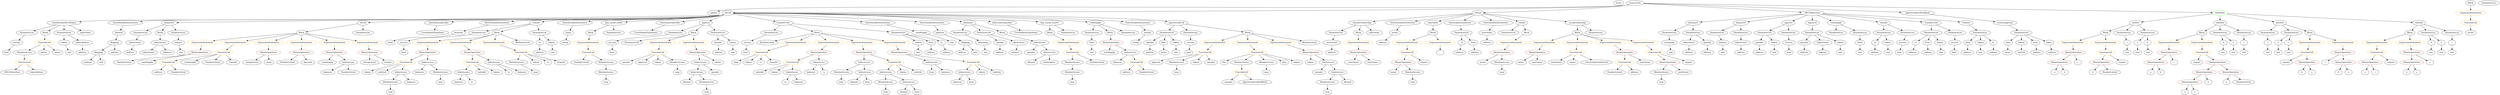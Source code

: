 strict digraph {
	graph [bb="0,0,15307,684"];
	node [label="\N"];
	Enter	[height=0.5,
		pos="9986.5,666",
		width=0.83628];
	VariableDeclaration_decimals	[color=black,
		height=0.5,
		label=decimals,
		pos="2786.5,450",
		width=1.1967];
	ElementaryTypeName_uint8	[color=black,
		height=0.5,
		label=uint8,
		pos="2377.5,378",
		width=0.7947];
	VariableDeclaration_decimals -> ElementaryTypeName_uint8	[pos="e,2399.2,390.07 2754.6,437.44 2748,435.38 2741.1,433.43 2734.5,432 2595.1,401.68 2553.2,433.58 2415.5,396 2413.7,395.49 2411.8,394.9 \
2409.9,394.25"];
	Block_Unnamed_3	[color=black,
		height=0.5,
		label=Block,
		pos="12841,450",
		width=0.90558];
	ExpressionStatement_Unnamed_7	[color=orange,
		height=0.5,
		label=ExpressionStatement,
		pos="12646,378",
		width=2.458];
	Block_Unnamed_3 -> ExpressionStatement_Unnamed_7	[pos="e,12688,394.24 12814,439.41 12784,428.81 12736,411.47 12699,398.08"];
	ExpressionStatement_Unnamed_6	[color=orange,
		height=0.5,
		label=ExpressionStatement,
		pos="12841,378",
		width=2.458];
	Block_Unnamed_3 -> ExpressionStatement_Unnamed_6	[pos="e,12841,396.1 12841,431.7 12841,424.41 12841,415.73 12841,407.54"];
	Identifier_msg_9	[color=black,
		height=0.5,
		label=msg,
		pos="5130.5,90",
		width=0.75];
	NumberLiteral_Unnamed_3	[color=black,
		height=0.5,
		label=NumberLiteral,
		pos="1742.5,234",
		width=1.765];
	Parameter_spender_4	[color=black,
		height=0.5,
		label=spender,
		pos="7036.5,378",
		width=1.1135];
	ElementaryTypeName_address_31	[color=black,
		height=0.5,
		label=address,
		pos="7036.5,306",
		width=1.0996];
	Parameter_spender_4 -> ElementaryTypeName_address_31	[pos="e,7036.5,324.1 7036.5,359.7 7036.5,352.41 7036.5,343.73 7036.5,335.54"];
	FunctionDefinition_allowance	[color=black,
		height=0.5,
		label=allowance,
		pos="10329,522",
		width=1.3076];
	ParameterList_Unnamed_13	[color=black,
		height=0.5,
		label=ParameterList,
		pos="10182,450",
		width=1.7095];
	FunctionDefinition_allowance -> ParameterList_Unnamed_13	[pos="e,10213,465.84 10300,507.34 10278,496.89 10247,482.35 10223,470.66"];
	ParameterList_Unnamed_12	[color=black,
		height=0.5,
		label=ParameterList,
		pos="10329,450",
		width=1.7095];
	FunctionDefinition_allowance -> ParameterList_Unnamed_12	[pos="e,10329,468.1 10329,503.7 10329,496.41 10329,487.73 10329,479.54"];
	FunctionDefinition_transferAnyERC20Token	[color=black,
		height=0.5,
		label=transferAnyERC20Token,
		pos="402.52,522",
		width=2.9293];
	ParameterList_Unnamed_46	[color=black,
		height=0.5,
		label=ParameterList,
		pos="170.52,450",
		width=1.7095];
	FunctionDefinition_transferAnyERC20Token -> ParameterList_Unnamed_46	[pos="e,212.24,463.59 352.18,505.81 313.93,494.27 261.48,478.44 222.77,466.76"];
	Block_Unnamed_19	[color=black,
		height=0.5,
		label=Block,
		pos="284.52,450",
		width=0.90558];
	FunctionDefinition_transferAnyERC20Token -> Block_Unnamed_19	[pos="e,306.28,463.91 374.26,504.23 356.74,493.84 334.2,480.47 316.09,469.73"];
	ParameterList_Unnamed_45	[color=black,
		height=0.5,
		label=ParameterList,
		pos="402.52,450",
		width=1.7095];
	FunctionDefinition_transferAnyERC20Token -> ParameterList_Unnamed_45	[pos="e,402.52,468.1 402.52,503.7 402.52,496.41 402.52,487.73 402.52,479.54"];
	ModifierInvocation_onlyOwner_1	[color=black,
		height=0.5,
		label=onlyOwner,
		pos="533.52,450",
		width=1.4323];
	FunctionDefinition_transferAnyERC20Token -> ModifierInvocation_onlyOwner_1	[pos="e,506.26,465.57 433.57,504.41 452.38,494.36 476.5,481.47 496.33,470.88"];
	BinaryOperation_Unnamed_7	[color=brown,
		height=0.5,
		label=BinaryOperation,
		pos="13179,234",
		width=1.9867];
	Identifier_a_4	[color=black,
		height=0.5,
		label=a,
		pos="13166,162",
		width=0.75];
	BinaryOperation_Unnamed_7 -> Identifier_a_4	[pos="e,13169,180.1 13175,215.7 13174,208.32 13172,199.52 13171,191.25"];
	Identifier_b_3	[color=black,
		height=0.5,
		label=b,
		pos="13238,162",
		width=0.75];
	BinaryOperation_Unnamed_7 -> Identifier_b_3	[pos="e,13225,177.89 13193,216.05 13200,207.22 13209,196.28 13218,186.63"];
	BinaryOperation_Unnamed_12	[color=brown,
		height=0.5,
		label=BinaryOperation,
		pos="12818,234",
		width=1.9867];
	Identifier_b_5	[color=black,
		height=0.5,
		label=b,
		pos="12763,162",
		width=0.75];
	BinaryOperation_Unnamed_12 -> Identifier_b_5	[pos="e,12775,178.36 12804,216.05 12797,207.44 12789,196.81 12782,187.33"];
	NumberLiteral_Unnamed_1	[color=black,
		height=0.5,
		label=NumberLiteral,
		pos="12872,162",
		width=1.765];
	BinaryOperation_Unnamed_12 -> NumberLiteral_Unnamed_1	[pos="e,12859,179.79 12831,216.05 12837,207.89 12845,197.91 12852,188.82"];
	ParameterList_Unnamed_41	[color=black,
		height=0.5,
		label=ParameterList,
		pos="5886.5,450",
		width=1.7095];
	Parameter_remaining_1	[color=black,
		height=0.5,
		label=remaining,
		pos="5996.5,378",
		width=1.2798];
	ParameterList_Unnamed_41 -> Parameter_remaining_1	[pos="e,5973.2,393.86 5911.5,433.12 5927,423.27 5947,410.51 5963.7,399.86"];
	Parameter_c_3	[color=black,
		height=0.5,
		label=c,
		pos="12974,378",
		width=0.75];
	ElementaryTypeName_uint_11	[color=black,
		height=0.5,
		label=uint,
		pos="12974,306",
		width=0.75];
	Parameter_c_3 -> ElementaryTypeName_uint_11	[pos="e,12974,324.1 12974,359.7 12974,352.41 12974,343.73 12974,335.54"];
	Identifier_allowed_1	[color=black,
		height=0.5,
		label=allowed,
		pos="5214.5,90",
		width=1.0858];
	Identifier_msg_14	[color=black,
		height=0.5,
		label=msg,
		pos="7764.5,162",
		width=0.75];
	ParameterList_Unnamed_11	[color=black,
		height=0.5,
		label=ParameterList,
		pos="10475,450",
		width=1.7095];
	Parameter_balance	[color=black,
		height=0.5,
		label=balance,
		pos="10503,378",
		width=1.0719];
	ParameterList_Unnamed_11 -> Parameter_balance	[pos="e,10496,396.1 10481,431.7 10484,424.15 10488,415.12 10491,406.68"];
	ElementaryTypeName_address_32	[color=black,
		height=0.5,
		label=address,
		pos="518.52,306",
		width=1.0996];
	MemberAccess_Unnamed_18	[color=black,
		height=0.5,
		label=MemberAccess,
		pos="145.52,306",
		width=1.9174];
	FunctionCall_Unnamed_26	[color=orange,
		height=0.5,
		label=FunctionCall,
		pos="145.52,234",
		width=1.6125];
	MemberAccess_Unnamed_18 -> FunctionCall_Unnamed_26	[pos="e,145.52,252.1 145.52,287.7 145.52,280.41 145.52,271.73 145.52,263.54"];
	IndexAccess_Unnamed_7	[color=black,
		height=0.5,
		label=IndexAccess,
		pos="4290.5,234",
		width=1.6402];
	IndexAccess_Unnamed_8	[color=black,
		height=0.5,
		label=IndexAccess,
		pos="4269.5,162",
		width=1.6402];
	IndexAccess_Unnamed_7 -> IndexAccess_Unnamed_8	[pos="e,4274.7,180.1 4285.3,215.7 4283.1,208.24 4280.4,199.32 4277.9,190.97"];
	Identifier_spender	[color=black,
		height=0.5,
		label=spender,
		pos="4386.5,162",
		width=1.1135];
	IndexAccess_Unnamed_7 -> Identifier_spender	[pos="e,4366.1,177.86 4312.3,217.12 4325.6,207.45 4342.7,194.99 4357.1,184.46"];
	Parameter_spender_1	[color=black,
		height=0.5,
		label=spender,
		pos="10730,378",
		width=1.1135];
	ElementaryTypeName_address_4	[color=black,
		height=0.5,
		label=address,
		pos="10730,306",
		width=1.0996];
	Parameter_spender_1 -> ElementaryTypeName_address_4	[pos="e,10730,324.1 10730,359.7 10730,352.41 10730,343.73 10730,335.54"];
	Block_Unnamed_13	[color=black,
		height=0.5,
		label=Block,
		pos="3602.5,450",
		width=0.90558];
	ExpressionStatement_Unnamed_27	[color=orange,
		height=0.5,
		label=ExpressionStatement,
		pos="3583.5,378",
		width=2.458];
	Block_Unnamed_13 -> ExpressionStatement_Unnamed_27	[pos="e,3588.2,396.1 3597.8,431.7 3595.8,424.24 3593.4,415.32 3591.1,406.97"];
	Identifier_from_4	[color=black,
		height=0.5,
		label=from,
		pos="4489.5,234",
		width=0.7947];
	ParameterList_Unnamed_40	[color=black,
		height=0.5,
		label=ParameterList,
		pos="6027.5,450",
		width=1.7095];
	Parameter_spender_3	[color=black,
		height=0.5,
		label=spender,
		pos="6100.5,378",
		width=1.1135];
	ParameterList_Unnamed_40 -> Parameter_spender_3	[pos="e,6084.3,394.51 6044.8,432.41 6054.2,423.44 6065.9,412.21 6076.2,402.37"];
	Parameter_tokenOwner_3	[color=black,
		height=0.5,
		label=tokenOwner,
		pos="6214.5,378",
		width=1.5571];
	ParameterList_Unnamed_40 -> Parameter_tokenOwner_3	[pos="e,6178.9,392.33 6064.5,435.17 6094.3,424 6136.5,408.23 6168.5,396.24"];
	Identifier_Approval_1	[color=black,
		height=0.5,
		label=Approval,
		pos="7061.5,234",
		width=1.266];
	ElementaryTypeName_uint_19	[color=black,
		height=0.5,
		label=uint,
		pos="11237,306",
		width=0.75];
	Identifier_ERC20Interface	[color=black,
		height=0.5,
		label=ERC20Interface,
		pos="70.525,162",
		width=1.959];
	FunctionCall_Unnamed_26 -> Identifier_ERC20Interface	[pos="e,88.431,179.71 127.75,216.41 118.48,207.76 106.96,197 96.686,187.42"];
	Identifier_tokenAddress	[color=black,
		height=0.5,
		label=tokenAddress,
		pos="221.52,162",
		width=1.7372];
	FunctionCall_Unnamed_26 -> Identifier_tokenAddress	[pos="e,203.38,179.71 163.54,216.41 172.93,207.76 184.61,197 195.01,187.42"];
	BinaryOperation_Unnamed_20	[color=brown,
		height=0.5,
		label=BinaryOperation,
		pos="9923.5,306",
		width=1.9867];
	FunctionCall_Unnamed_7	[color=orange,
		height=0.5,
		label=FunctionCall,
		pos="9923.5,234",
		width=1.6125];
	BinaryOperation_Unnamed_20 -> FunctionCall_Unnamed_7	[pos="e,9923.5,252.1 9923.5,287.7 9923.5,280.41 9923.5,271.73 9923.5,263.54"];
	Identifier_newOwner_4	[color=black,
		height=0.5,
		label=newOwner,
		pos="10051,234",
		width=1.4046];
	BinaryOperation_Unnamed_20 -> Identifier_newOwner_4	[pos="e,10024,249.63 9952.3,289.12 9970.7,279.02 9994.5,265.86 10014,255.04"];
	IndexAccess_Unnamed_13	[color=black,
		height=0.5,
		label=IndexAccess,
		pos="5416.5,162",
		width=1.6402];
	MemberAccess_Unnamed_11	[color=black,
		height=0.5,
		label=MemberAccess,
		pos="5416.5,90",
		width=1.9174];
	IndexAccess_Unnamed_13 -> MemberAccess_Unnamed_11	[pos="e,5416.5,108.1 5416.5,143.7 5416.5,136.41 5416.5,127.73 5416.5,119.54"];
	IndexAccess_Unnamed_14	[color=black,
		height=0.5,
		label=IndexAccess,
		pos="5562.5,90",
		width=1.6402];
	IndexAccess_Unnamed_13 -> IndexAccess_Unnamed_14	[pos="e,5531.7,105.78 5447.1,146.33 5468.8,135.95 5498,121.94 5521.6,110.61"];
	FunctionCall_Unnamed_13	[color=orange,
		height=0.5,
		label=FunctionCall,
		pos="3165.5,306",
		width=1.6125];
	MemberAccess_Unnamed_5	[color=black,
		height=0.5,
		label=MemberAccess,
		pos="3128.5,234",
		width=1.9174];
	FunctionCall_Unnamed_13 -> MemberAccess_Unnamed_5	[pos="e,3137.7,252.28 3156.6,288.05 3152.5,280.35 3147.6,271.03 3143,262.36"];
	Identifier_tokens_2	[color=black,
		height=0.5,
		label=tokens,
		pos="3250.5,234",
		width=0.97489];
	FunctionCall_Unnamed_13 -> Identifier_tokens_2	[pos="e,3232.7,249.72 3185.2,288.76 3196.8,279.27 3211.5,267.17 3224,256.85"];
	Identifier_to_2	[color=black,
		height=0.5,
		label=to,
		pos="3330.5,234",
		width=0.75];
	FunctionCall_Unnamed_13 -> Identifier_to_2	[pos="e,3308.9,245.43 3200.5,291.2 3226.6,280.77 3263,265.93 3294.5,252 3295.8,251.42 3297.2,250.82 3298.5,250.21"];
	Identifier_Transfer_1	[color=black,
		height=0.5,
		label=Transfer,
		pos="3417.5,234",
		width=1.1689];
	FunctionCall_Unnamed_13 -> Identifier_Transfer_1	[pos="e,3385.5,246.02 3209.3,293.82 3259.1,281.02 3337.3,260.71 3366.5,252 3369.2,251.19 3372,250.34 3374.8,249.47"];
	Parameter_success_7	[color=black,
		height=0.5,
		label=success,
		pos="97.525,378",
		width=1.1135];
	ElementaryTypeName_bool_7	[color=black,
		height=0.5,
		label=bool,
		pos="30.525,306",
		width=0.76697];
	Parameter_success_7 -> ElementaryTypeName_bool_7	[pos="e,44.752,321.86 82.321,361.12 73.514,351.91 62.272,340.17 52.514,329.97"];
	FunctionDefinition_transferOwnership	[color=black,
		height=0.5,
		label=transferOwnership,
		pos="8335.5,522",
		width=2.1947];
	ParameterList_Unnamed_25	[color=black,
		height=0.5,
		label=ParameterList,
		pos="8165.5,450",
		width=1.7095];
	FunctionDefinition_transferOwnership -> ParameterList_Unnamed_25	[pos="e,8200,465.21 8298.6,505.81 8272.8,495.16 8238.1,480.86 8210.6,469.54"];
	Block_Unnamed_6	[color=black,
		height=0.5,
		label=Block,
		pos="8302.5,450",
		width=0.90558];
	FunctionDefinition_transferOwnership -> Block_Unnamed_6	[pos="e,8310.4,467.62 8327.4,503.7 8323.7,495.95 8319.3,486.64 8315.3,478.02"];
	ModifierInvocation_onlyOwner	[color=black,
		height=0.5,
		label=onlyOwner,
		pos="8404.5,450",
		width=1.4323];
	FunctionDefinition_transferOwnership -> ModifierInvocation_onlyOwner	[pos="e,8388.5,467.31 8352.2,504.05 8360.7,495.42 8371.2,484.76 8380.6,475.27"];
	Parameter_to	[color=black,
		height=0.5,
		label=to,
		pos="11397,378",
		width=0.75];
	ElementaryTypeName_address_3	[color=black,
		height=0.5,
		label=address,
		pos="11397,306",
		width=1.0996];
	Parameter_to -> ElementaryTypeName_address_3	[pos="e,11397,324.1 11397,359.7 11397,352.41 11397,343.73 11397,335.54"];
	PragmaDirective_solidity	[color=black,
		height=0.5,
		label=solidity,
		pos="4287.5,594",
		width=1.0442];
	Parameter_b_2	[color=black,
		height=0.5,
		label=b,
		pos="13579,378",
		width=0.75];
	ElementaryTypeName_uint_7	[color=black,
		height=0.5,
		label=uint,
		pos="13579,306",
		width=0.75];
	Parameter_b_2 -> ElementaryTypeName_uint_7	[pos="e,13579,324.1 13579,359.7 13579,352.41 13579,343.73 13579,335.54"];
	StateVariableDeclaration_Unnamed_7	[color=black,
		height=0.5,
		label=StateVariableDeclaration,
		pos="780.52,522",
		width=2.8184];
	VariableDeclaration_allowed	[color=black,
		height=0.5,
		label=allowed,
		pos="728.52,450",
		width=1.0858];
	StateVariableDeclaration_Unnamed_7 -> VariableDeclaration_allowed	[pos="e,740.52,467.14 767.67,503.7 761.51,495.4 754.01,485.31 747.23,476.19"];
	ExpressionStatement_Unnamed_4	[color=orange,
		height=0.5,
		label=ExpressionStatement,
		pos="13251,378",
		width=2.458];
	BinaryOperation_Unnamed_6	[color=brown,
		height=0.5,
		label=BinaryOperation,
		pos="13251,306",
		width=1.9867];
	ExpressionStatement_Unnamed_4 -> BinaryOperation_Unnamed_6	[pos="e,13251,324.1 13251,359.7 13251,352.41 13251,343.73 13251,335.54"];
	ElementaryTypeName_address_25	[color=black,
		height=0.5,
		label=address,
		pos="3281.5,306",
		width=1.0996];
	ElementaryTypeName_address_26	[color=black,
		height=0.5,
		label=address,
		pos="4369.5,306",
		width=1.0996];
	BinaryOperation_Unnamed_14	[color=brown,
		height=0.5,
		label=BinaryOperation,
		pos="12557,234",
		width=1.9867];
	Identifier_a_7	[color=black,
		height=0.5,
		label=a,
		pos="12521,162",
		width=0.75];
	BinaryOperation_Unnamed_14 -> Identifier_a_7	[pos="e,12529,179.14 12548,215.7 12544,207.75 12539,198.16 12534,189.34"];
	Identifier_b_6	[color=black,
		height=0.5,
		label=b,
		pos="12593,162",
		width=0.75];
	BinaryOperation_Unnamed_14 -> Identifier_b_6	[pos="e,12584,179.14 12565,215.7 12570,207.75 12574,198.16 12579,189.34"];
	FunctionDefinition_balanceOf_1	[color=black,
		height=0.5,
		label=balanceOf,
		pos="1064.5,522",
		width=1.3491];
	ParameterList_Unnamed_30	[color=black,
		height=0.5,
		label=ParameterList,
		pos="857.52,450",
		width=1.7095];
	FunctionDefinition_balanceOf_1 -> ParameterList_Unnamed_30	[pos="e,896.7,464.25 1029.4,509.13 995.92,497.8 945.14,480.63 907.45,467.88"];
	Block_Unnamed_10	[color=black,
		height=0.5,
		label=Block,
		pos="1007.5,450",
		width=0.90558];
	FunctionDefinition_balanceOf_1 -> Block_Unnamed_10	[pos="e,1020.5,466.99 1051,504.41 1044,495.83 1035.4,485.19 1027.6,475.67"];
	ParameterList_Unnamed_31	[color=black,
		height=0.5,
		label=ParameterList,
		pos="1120.5,450",
		width=1.7095];
	FunctionDefinition_balanceOf_1 -> ParameterList_Unnamed_31	[pos="e,1107,467.96 1077.8,504.41 1084.4,496.16 1092.5,486.01 1099.9,476.78"];
	FunctionDefinition_balanceOf	[color=black,
		height=0.5,
		label=balanceOf,
		pos="10616,522",
		width=1.3491];
	FunctionDefinition_balanceOf -> ParameterList_Unnamed_11	[pos="e,10505,465.94 10587,507 10567,496.69 10538,482.52 10515,471.02"];
	ParameterList_Unnamed_10	[color=black,
		height=0.5,
		label=ParameterList,
		pos="10616,450",
		width=1.7095];
	FunctionDefinition_balanceOf -> ParameterList_Unnamed_10	[pos="e,10616,468.1 10616,503.7 10616,496.41 10616,487.73 10616,479.54"];
	Identifier_allowed	[color=black,
		height=0.5,
		label=allowed,
		pos="4206.5,90",
		width=1.0858];
	Parameter_to_1	[color=black,
		height=0.5,
		label=to,
		pos="11655,378",
		width=0.75];
	ElementaryTypeName_address_6	[color=black,
		height=0.5,
		label=address,
		pos="11644,306",
		width=1.0996];
	Parameter_to_1 -> ElementaryTypeName_address_6	[pos="e,11646,324.1 11652,359.7 11651,352.32 11649,343.52 11648,335.25"];
	StateVariableDeclaration_Unnamed	[color=black,
		height=0.5,
		label=StateVariableDeclaration,
		pos="8554.5,522",
		width=2.8184];
	VariableDeclaration_owner	[color=black,
		height=0.5,
		label=owner,
		pos="8542.5,450",
		width=0.93331];
	StateVariableDeclaration_Unnamed -> VariableDeclaration_owner	[pos="e,8545.5,468.1 8551.6,503.7 8550.3,496.32 8548.8,487.52 8547.4,479.25"];
	FunctionDefinition_HELIX	[color=black,
		height=0.5,
		label=HELIX,
		pos="2217.5,522",
		width=1.0442];
	Block_Unnamed_8	[color=black,
		height=0.5,
		label=Block,
		pos="1852.5,450",
		width=0.90558];
	FunctionDefinition_HELIX -> Block_Unnamed_8	[pos="e,1883.1,456.86 2182.9,514.35 2115.4,501.41 1966.6,472.89 1894,458.96"];
	ParameterList_Unnamed_27	[color=black,
		height=0.5,
		label=ParameterList,
		pos="2217.5,450",
		width=1.7095];
	FunctionDefinition_HELIX -> ParameterList_Unnamed_27	[pos="e,2217.5,468.1 2217.5,503.7 2217.5,496.41 2217.5,487.73 2217.5,479.54"];
	BooleanLiteral_Unnamed_2	[color=black,
		height=0.5,
		label=BooleanLiteral,
		pos="4673.5,378",
		width=1.7788];
	InheritanceSpecifier_Unnamed_1	[color=black,
		height=0.5,
		label=InheritanceSpecifier,
		pos="2666.5,522",
		width=2.3333];
	UserDefinedTypeName_Unnamed_1	[color=black,
		height=0.5,
		label=UserDefinedTypeName,
		pos="2627.5,450",
		width=2.7214];
	InheritanceSpecifier_Unnamed_1 -> UserDefinedTypeName_Unnamed_1	[pos="e,2637.1,468.1 2656.9,503.7 2652.6,495.98 2647.4,486.71 2642.6,478.11"];
	FunctionCall_Unnamed_11	[color=orange,
		height=0.5,
		label=FunctionCall,
		pos="2476.5,234",
		width=1.6125];
	Identifier_tokens	[color=black,
		height=0.5,
		label=tokens,
		pos="2238.5,162",
		width=0.97489];
	FunctionCall_Unnamed_11 -> Identifier_tokens	[pos="e,2265.4,173.87 2433,221.65 2384.8,209 2310.3,189.13 2282.5,180 2280.4,179.31 2278.3,178.58 2276.1,177.81"];
	Identifier_safeSub	[color=black,
		height=0.5,
		label=safeSub,
		pos="2332.5,162",
		width=1.1274];
	FunctionCall_Unnamed_11 -> Identifier_safeSub	[pos="e,2359.3,176 2446.3,218.33 2423.9,207.43 2393.2,192.51 2369.4,180.91"];
	IndexAccess_Unnamed_4	[color=black,
		height=0.5,
		label=IndexAccess,
		pos="2450.5,162",
		width=1.6402];
	FunctionCall_Unnamed_11 -> IndexAccess_Unnamed_4	[pos="e,2456.9,180.1 2470.1,215.7 2467.3,208.15 2463.9,199.12 2460.8,190.68"];
	ElementaryTypeName_address	[color=black,
		height=0.5,
		label=address,
		pos="10616,306",
		width=1.0996];
	ExpressionStatement_Unnamed_14	[color=orange,
		height=0.5,
		label=ExpressionStatement,
		pos="9433.5,378",
		width=2.458];
	BinaryOperation_Unnamed_19	[color=brown,
		height=0.5,
		label=BinaryOperation,
		pos="9385.5,306",
		width=1.9867];
	ExpressionStatement_Unnamed_14 -> BinaryOperation_Unnamed_19	[pos="e,9397.3,324.1 9421.7,359.7 9416.3,351.81 9409.7,342.3 9403.7,333.55"];
	NumberLiteral_Unnamed_4	[color=black,
		height=0.5,
		label=NumberLiteral,
		pos="742.52,234",
		width=1.765];
	Parameter_tokens_8	[color=black,
		height=0.5,
		label=tokens,
		pos="402.52,378",
		width=0.97489];
	ElementaryTypeName_uint_30	[color=black,
		height=0.5,
		label=uint,
		pos="433.52,306",
		width=0.75];
	Parameter_tokens_8 -> ElementaryTypeName_uint_30	[pos="e,426.09,323.79 410.03,360.05 413.46,352.32 417.6,342.96 421.45,334.27"];
	ElementaryTypeName_address_19	[color=black,
		height=0.5,
		label=address,
		pos="5847.5,306",
		width=1.0996];
	ParameterList_Unnamed_24	[color=black,
		height=0.5,
		label=ParameterList,
		pos="9222.5,450",
		width=1.7095];
	ContractDefinition_HELIX	[color=black,
		height=0.5,
		label=HELIX,
		pos="4380.5,594",
		width=1.0442];
	ContractDefinition_HELIX -> FunctionDefinition_transferAnyERC20Token	[pos="e,497.04,530.23 4353.2,581.17 4347.2,579.04 4340.7,577.14 4334.5,576 4134.3,539.17 873.95,547.45 670.52,540 617.04,538.04 557.62,\
534.42 508.36,531.02"];
	ContractDefinition_HELIX -> StateVariableDeclaration_Unnamed_7	[pos="e,869.54,531.02 4353.2,581.17 4347.2,579.05 4340.7,577.14 4334.5,576 4152.7,542.46 1191.3,547.94 1006.5,540 965.38,538.23 920.1,\
535.07 880.94,531.94"];
	ContractDefinition_HELIX -> FunctionDefinition_balanceOf_1	[pos="e,1113.1,523.76 4353.2,581.2 4347.2,579.07 4340.7,577.16 4334.5,576 4324.3,574.08 1567.7,530.87 1124.4,523.94"];
	ContractDefinition_HELIX -> FunctionDefinition_HELIX	[pos="e,2254.9,525.12 4353.2,581.22 4347.2,579.09 4340.7,577.17 4334.5,576 4142.2,539.57 2769.1,546.67 2573.5,540 2463.6,536.25 2334.7,\
529.52 2266.2,525.75"];
	ContractDefinition_HELIX -> InheritanceSpecifier_Unnamed_1	[pos="e,2744.1,529.16 4353.2,581.24 4347.2,579.11 4340.7,577.19 4334.5,576 4024.7,516.53 3230.6,554.75 2915.5,540 2862.3,537.51 2802.8,\
533.49 2755.3,529.99"];
	StateVariableDeclaration_Unnamed_4	[color=black,
		height=0.5,
		label=StateVariableDeclaration,
		pos="3025.5,522",
		width=2.8184];
	ContractDefinition_HELIX -> StateVariableDeclaration_Unnamed_4	[pos="e,3101.7,534.25 4353.2,581.27 4347.2,579.13 4340.7,577.2 4334.5,576 4077.2,525.91 3416.8,561.02 3155.5,540 3141.7,538.89 3127.2,\
537.35 3113,535.65"];
	FunctionDefinition_transfer_1	[color=black,
		height=0.5,
		label=transfer,
		pos="3203.5,522",
		width=1.0719];
	ContractDefinition_HELIX -> FunctionDefinition_transfer_1	[pos="e,3240.8,527.17 4353.2,581.3 4347.2,579.16 4340.7,577.23 4334.5,576 4126.9,534.79 3593.8,554.01 3382.5,540 3338.3,537.06 3288,532.15 \
3252,528.36"];
	StateVariableDeclaration_Unnamed_3	[color=black,
		height=0.5,
		label=StateVariableDeclaration,
		pos="3492.5,522",
		width=2.8184];
	ContractDefinition_HELIX -> StateVariableDeclaration_Unnamed_3	[pos="e,3575.7,532.56 4353.2,581.37 4347.1,579.23 4340.7,577.27 4334.5,576 4038.1,514.85 3956.2,563.8 3654.5,540 3632.7,538.28 3609.2,\
536.04 3587.1,533.76"];
	FunctionDefinition_bug_unchk_send9	[color=black,
		height=0.5,
		label=bug_unchk_send9,
		pos="3742.5,522",
		width=2.1947];
	ContractDefinition_HELIX -> FunctionDefinition_bug_unchk_send9	[pos="e,3802.5,534.04 4353.2,581.47 4347.1,579.32 4340.7,577.34 4334.5,576 4120.7,529.62 4060.8,566.19 3843.5,540 3833.8,538.83 3823.7,\
537.38 3813.7,535.83"];
	InheritanceSpecifier_Unnamed	[color=black,
		height=0.5,
		label=InheritanceSpecifier,
		pos="3936.5,522",
		width=2.3333];
	ContractDefinition_HELIX -> InheritanceSpecifier_Unnamed	[pos="e,4015.6,528.35 4352.6,581.57 4346.7,579.47 4340.5,577.48 4334.5,576 4230.7,550.23 4108.2,536.31 4026.9,529.29"];
	FunctionDefinition_approve_1	[color=black,
		height=0.5,
		label=approve,
		pos="4291.5,522",
		width=1.1412];
	ContractDefinition_HELIX -> FunctionDefinition_approve_1	[pos="e,4311,538.31 4361.7,578.15 4349.5,568.63 4333.6,556.09 4320,545.38"];
	FunctionDefinition_transferFrom_1	[color=black,
		height=0.5,
		label=transferFrom,
		pos="4790.5,522",
		width=1.6402];
	ContractDefinition_HELIX -> FunctionDefinition_transferFrom_1	[pos="e,4739.9,531.64 4415.5,587.03 4485,575.17 4641.3,548.47 4728.6,533.57"];
	StateVariableDeclaration_Unnamed_5	[color=black,
		height=0.5,
		label=StateVariableDeclaration,
		pos="5352.5,522",
		width=2.8184];
	ContractDefinition_HELIX -> StateVariableDeclaration_Unnamed_5	[pos="e,5259.8,529.68 4417.7,590.32 4554.9,580.45 5034.9,545.87 5248.6,530.48"];
	StateVariableDeclaration_Unnamed_6	[color=black,
		height=0.5,
		label=StateVariableDeclaration,
		pos="5706.5,522",
		width=2.8184];
	ContractDefinition_HELIX -> StateVariableDeclaration_Unnamed_6	[pos="e,5614.4,529.87 4417.9,591.45 4556.4,585.64 5053.2,564.28 5462.5,540 5508.6,537.26 5559.6,533.78 5603,530.69"];
	FunctionDefinition_allowance_1	[color=black,
		height=0.5,
		label=allowance,
		pos="5940.5,522",
		width=1.3076];
	ContractDefinition_HELIX -> FunctionDefinition_allowance_1	[pos="e,5897.6,529.95 4418.3,592.98 4584,592.62 5262.3,588.1 5816.5,540 5839.5,538.01 5864.7,534.75 5886.3,531.62"];
	InheritanceSpecifier_Unnamed_2	[color=black,
		height=0.5,
		label=InheritanceSpecifier,
		pos="6144.5,522",
		width=2.3333];
	ContractDefinition_HELIX -> InheritanceSpecifier_Unnamed_2	[pos="e,6074.2,532.26 4418.5,592.9 4596.5,592.18 5367,586.4 5996.5,540 6018.1,538.41 6041.3,536.05 6062.8,533.59"];
	FunctionDefinition_bug_unchk_send11	[color=black,
		height=0.5,
		label=bug_unchk_send11,
		pos="6437.5,522",
		width=2.3194];
	ContractDefinition_HELIX -> FunctionDefinition_bug_unchk_send11	[pos="e,6363,530.33 4418.5,592.71 4611.8,591.07 5506.6,581.46 6237.5,540 6275,537.87 6316.4,534.52 6351.8,531.35"];
	FunctionDefinition_totalSupply_1	[color=black,
		height=0.5,
		label=totalSupply,
		pos="6715.5,522",
		width=1.4739];
	ContractDefinition_HELIX -> FunctionDefinition_totalSupply_1	[pos="e,6665.5,528.48 4418.4,593.01 4628.8,592.85 5675.9,589.48 6529.5,540 6571.1,537.59 6617.9,533.31 6654.1,529.65"];
	StateVariableDeclaration_Unnamed_2	[color=black,
		height=0.5,
		label=StateVariableDeclaration,
		pos="6972.5,522",
		width=2.8184];
	ContractDefinition_HELIX -> StateVariableDeclaration_Unnamed_2	[pos="e,6886.2,531.74 4418.3,593.08 4642.1,593.39 5819,592.32 6777.5,540 6809.3,538.27 6843.8,535.53 6874.9,532.76"];
	FunctionDefinition_approveAndCall	[color=black,
		height=0.5,
		label=approveAndCall,
		pos="7211.5,522",
		width=1.9867];
	ContractDefinition_HELIX -> FunctionDefinition_approveAndCall	[pos="e,7151.9,532.26 4418.2,592.84 4703.8,591.53 6531,581.62 7082.5,540 7101.5,538.57 7121.9,536.25 7140.7,533.77"];
	BinaryOperation_Unnamed_26	[color=brown,
		height=0.5,
		label=BinaryOperation,
		pos="6802.5,378",
		width=1.9867];
	Identifier__totalSupply_3	[color=black,
		height=0.5,
		label=_totalSupply,
		pos="6784.5,306",
		width=1.6125];
	BinaryOperation_Unnamed_26 -> Identifier__totalSupply_3	[pos="e,6788.9,324.1 6798.1,359.7 6796.2,352.32 6793.9,343.52 6791.8,335.25"];
	IndexAccess_Unnamed_1	[color=black,
		height=0.5,
		label=IndexAccess,
		pos="6919.5,306",
		width=1.6402];
	BinaryOperation_Unnamed_26 -> IndexAccess_Unnamed_1	[pos="e,6893.6,322.5 6829.4,360.94 6845.5,351.29 6866.2,338.89 6883.7,328.41"];
	Identifier_to_4	[color=black,
		height=0.5,
		label=to,
		pos="4768.5,90",
		width=0.75];
	Block_Unnamed_2	[color=black,
		height=0.5,
		label=Block,
		pos="13446,450",
		width=0.90558];
	Block_Unnamed_2 -> ExpressionStatement_Unnamed_4	[pos="e,13293,394.24 13419,439.41 13389,428.81 13341,411.47 13304,398.08"];
	ExpressionStatement_Unnamed_5	[color=orange,
		height=0.5,
		label=ExpressionStatement,
		pos="13446,378",
		width=2.458];
	Block_Unnamed_2 -> ExpressionStatement_Unnamed_5	[pos="e,13446,396.1 13446,431.7 13446,424.41 13446,415.73 13446,407.54"];
	Parameter_success_3	[color=black,
		height=0.5,
		label=success,
		pos="2464.5,378",
		width=1.1135];
	ElementaryTypeName_bool_3	[color=black,
		height=0.5,
		label=bool,
		pos="2464.5,306",
		width=0.76697];
	Parameter_success_3 -> ElementaryTypeName_bool_3	[pos="e,2464.5,324.1 2464.5,359.7 2464.5,352.41 2464.5,343.73 2464.5,335.54"];
	Identifier_b_2	[color=black,
		height=0.5,
		label=b,
		pos="14311,162",
		width=0.75];
	ElementaryTypeName_uint_14	[color=black,
		height=0.5,
		label=uint,
		pos="10180,306",
		width=0.75];
	Identifier_msg_5	[color=black,
		height=0.5,
		label=msg,
		pos="3316.5,162",
		width=0.75];
	ElementaryTypeName_uint_29	[color=black,
		height=0.5,
		label=uint,
		pos="7201.5,306",
		width=0.75];
	Identifier_balances_6	[color=black,
		height=0.5,
		label=balances,
		pos="2817.5,90",
		width=1.1828];
	StateVariableDeclaration_Unnamed_4 -> VariableDeclaration_decimals	[pos="e,2819.5,461.99 2971.8,506.37 2934.3,496.03 2883.2,481.64 2838.5,468 2835.8,467.18 2833,466.31 2830.2,465.43"];
	FunctionDefinition_approve	[color=black,
		height=0.5,
		label=approve,
		pos="10898,522",
		width=1.1412];
	ParameterList_Unnamed_16	[color=black,
		height=0.5,
		label=ParameterList,
		pos="10757,450",
		width=1.7095];
	FunctionDefinition_approve -> ParameterList_Unnamed_16	[pos="e,10787,466.05 10871,507.83 10850,497.48 10821,482.89 10797,471.09"];
	ParameterList_Unnamed_17	[color=black,
		height=0.5,
		label=ParameterList,
		pos="10898,450",
		width=1.7095];
	FunctionDefinition_approve -> ParameterList_Unnamed_17	[pos="e,10898,468.1 10898,503.7 10898,496.41 10898,487.73 10898,479.54"];
	Identifier_owner_1	[color=black,
		height=0.5,
		label=owner,
		pos="8517.5,162",
		width=0.93331];
	ElementaryTypeName_uint_13	[color=black,
		height=0.5,
		label=uint,
		pos="10503,306",
		width=0.75];
	Parameter_balance -> ElementaryTypeName_uint_13	[pos="e,10503,324.1 10503,359.7 10503,352.41 10503,343.73 10503,335.54"];
	ModifierDefinition_onlyOwner	[color=black,
		height=0.5,
		label=onlyOwner,
		pos="8736.5,522",
		width=1.4323];
	Block_Unnamed_5	[color=black,
		height=0.5,
		label=Block,
		pos="8736.5,450",
		width=0.90558];
	ModifierDefinition_onlyOwner -> Block_Unnamed_5	[pos="e,8736.5,468.1 8736.5,503.7 8736.5,496.41 8736.5,487.73 8736.5,479.54"];
	ElementaryTypeName_bytes_1	[color=black,
		height=0.5,
		label=bytes,
		pos="7124.5,306",
		width=0.85014];
	ExpressionStatement_Unnamed_1	[color=orange,
		height=0.5,
		label=ExpressionStatement,
		pos="14553,378",
		width=2.458];
	FunctionCall_Unnamed	[color=orange,
		height=0.5,
		label=FunctionCall,
		pos="14553,306",
		width=1.6125];
	ExpressionStatement_Unnamed_1 -> FunctionCall_Unnamed	[pos="e,14553,324.1 14553,359.7 14553,352.41 14553,343.73 14553,335.54"];
	ElementaryTypeName_address_1	[color=black,
		height=0.5,
		label=address,
		pos="10292,306",
		width=1.0996];
	Parameter_remaining	[color=black,
		height=0.5,
		label=remaining,
		pos="10172,378",
		width=1.2798];
	ParameterList_Unnamed_13 -> Parameter_remaining	[pos="e,10174,396.1 10179,431.7 10178,424.32 10177,415.52 10176,407.25"];
	Parameter_tokens	[color=black,
		height=0.5,
		label=tokens,
		pos="11477,378",
		width=0.97489];
	ElementaryTypeName_uint_15	[color=black,
		height=0.5,
		label=uint,
		pos="11482,306",
		width=0.75];
	Parameter_tokens -> ElementaryTypeName_uint_15	[pos="e,11480,324.1 11478,359.7 11478,352.41 11479,343.73 11479,335.54"];
	VariableDeclaration_spender	[color=black,
		height=0.5,
		label=spender,
		pos="11014,378",
		width=1.1135];
	ElementaryTypeName_address_10	[color=black,
		height=0.5,
		label=address,
		pos="11014,306",
		width=1.0996];
	VariableDeclaration_spender -> ElementaryTypeName_address_10	[pos="e,11014,324.1 11014,359.7 11014,352.41 11014,343.73 11014,335.54"];
	BinaryOperation_Unnamed_2	[color=brown,
		height=0.5,
		label=BinaryOperation,
		pos="14504,234",
		width=1.9867];
	Identifier_a_1	[color=black,
		height=0.5,
		label=a,
		pos="14463,162",
		width=0.75];
	BinaryOperation_Unnamed_2 -> Identifier_a_1	[pos="e,14472,179.14 14493,215.7 14489,207.67 14483,197.95 14478,189.05"];
	Identifier_c_1	[color=black,
		height=0.5,
		label=c,
		pos="14535,162",
		width=0.75];
	BinaryOperation_Unnamed_2 -> Identifier_c_1	[pos="e,14527,179.62 14511,215.7 14515,207.95 14519,198.64 14523,190.02"];
	ElementaryTypeName_uint_3	[color=black,
		height=0.5,
		label=uint,
		pos="13991,306",
		width=0.75];
	EventDefinition_OwnershipTransferred	[color=black,
		height=0.5,
		label=OwnershipTransferred,
		pos="8900.5,522",
		width=2.6243];
	ParameterList_Unnamed_23	[color=black,
		height=0.5,
		label=ParameterList,
		pos="8922.5,450",
		width=1.7095];
	EventDefinition_OwnershipTransferred -> ParameterList_Unnamed_23	[pos="e,8917.1,468.1 8906,503.7 8908.3,496.24 8911.1,487.32 8913.7,478.97"];
	ParameterList_Unnamed_3	[color=black,
		height=0.5,
		label=ParameterList,
		pos="13850,450",
		width=1.7095];
	Parameter_c_1	[color=black,
		height=0.5,
		label=c,
		pos="13847,378",
		width=0.75];
	ParameterList_Unnamed_3 -> Parameter_c_1	[pos="e,13847,396.1 13849,431.7 13848,424.41 13848,415.73 13848,407.54"];
	BinaryOperation_Unnamed	[color=brown,
		height=0.5,
		label=BinaryOperation,
		pos="14756,306",
		width=1.9867];
	BinaryOperation_Unnamed_1	[color=brown,
		height=0.5,
		label=BinaryOperation,
		pos="14756,234",
		width=1.9867];
	BinaryOperation_Unnamed -> BinaryOperation_Unnamed_1	[pos="e,14756,252.1 14756,287.7 14756,280.41 14756,271.73 14756,263.54"];
	Identifier_c	[color=black,
		height=0.5,
		label=c,
		pos="14873,234",
		width=0.75];
	BinaryOperation_Unnamed -> Identifier_c	[pos="e,14853,246.84 14782,288.94 14800,278.11 14824,263.82 14843,252.67"];
	Block_Unnamed_7	[color=black,
		height=0.5,
		label=Block,
		pos="9628.5,450",
		width=0.90558];
	Block_Unnamed_7 -> ExpressionStatement_Unnamed_14	[pos="e,9476,394.24 9601.8,439.41 9572.3,428.81 9524,411.47 9486.7,398.08"];
	ExpressionStatement_Unnamed_13	[color=orange,
		height=0.5,
		label=ExpressionStatement,
		pos="9628.5,378",
		width=2.458];
	Block_Unnamed_7 -> ExpressionStatement_Unnamed_13	[pos="e,9628.5,396.1 9628.5,431.7 9628.5,424.41 9628.5,415.73 9628.5,407.54"];
	ExpressionStatement_Unnamed_15	[color=orange,
		height=0.5,
		label=ExpressionStatement,
		pos="9823.5,378",
		width=2.458];
	Block_Unnamed_7 -> ExpressionStatement_Unnamed_15	[pos="e,9778.1,393.81 9653.6,438.32 9658.8,436.17 9664.3,433.97 9669.5,432 9701.6,419.83 9738,407.27 9767.3,397.44"];
	ExpressionStatement_Unnamed_12	[color=orange,
		height=0.5,
		label=ExpressionStatement,
		pos="10019,378",
		width=2.458];
	Block_Unnamed_7 -> ExpressionStatement_Unnamed_12	[pos="e,9953.5,390.56 9652.9,437.73 9658.3,435.57 9664,433.51 9669.5,432 9778.2,402.18 9809.2,413.63 9920.5,396 9927.6,394.88 9935,393.67 \
9942.3,392.44"];
	Identifier_msg_12	[color=black,
		height=0.5,
		label=msg,
		pos="8153.5,18",
		width=0.75];
	Identifier_msg_2	[color=black,
		height=0.5,
		label=msg,
		pos="10151,90",
		width=0.75];
	ParameterList_Unnamed_33	[color=black,
		height=0.5,
		label=ParameterList,
		pos="2909.5,450",
		width=1.7095];
	FunctionDefinition_transfer_1 -> ParameterList_Unnamed_33	[pos="e,2955.4,462.23 3170,512.49 3159,509.74 3146.8,506.7 3135.5,504 3066.3,487.37 3048.8,484.4 2979.5,468 2975.3,466.99 2970.9,465.94 \
2966.4,464.88"];
	Block_Unnamed_11	[color=black,
		height=0.5,
		label=Block,
		pos="3021.5,450",
		width=0.90558];
	FunctionDefinition_transfer_1 -> Block_Unnamed_11	[pos="e,3047.7,461.08 3174.3,509.75 3142.7,497.62 3092.4,478.27 3058.2,465.12"];
	ParameterList_Unnamed_32	[color=black,
		height=0.5,
		label=ParameterList,
		pos="3281.5,450",
		width=1.7095];
	FunctionDefinition_transfer_1 -> ParameterList_Unnamed_32	[pos="e,3263.2,467.47 3220.8,505.46 3230.8,496.48 3243.7,484.98 3254.9,474.87"];
	ElementaryTypeName_bytes	[color=black,
		height=0.5,
		label=bytes,
		pos="12244,306",
		width=0.85014];
	FunctionCall_Unnamed_6	[color=orange,
		height=0.5,
		label=FunctionCall,
		pos="9613.5,306",
		width=1.6125];
	ExpressionStatement_Unnamed_13 -> FunctionCall_Unnamed_6	[pos="e,9617.2,324.1 9624.8,359.7 9623.2,352.32 9621.4,343.52 9619.6,335.25"];
	Parameter__newOwner	[color=black,
		height=0.5,
		label=_newOwner,
		pos="8140.5,378",
		width=1.5432];
	ParameterList_Unnamed_25 -> Parameter__newOwner	[pos="e,8146.6,396.1 8159.3,431.7 8156.7,424.15 8153.4,415.12 8150.4,406.68"];
	IndexAccess_Unnamed_3	[color=black,
		height=0.5,
		label=IndexAccess,
		pos="2611.5,234",
		width=1.6402];
	Identifier_balances_3	[color=black,
		height=0.5,
		label=balances,
		pos="2570.5,162",
		width=1.1828];
	IndexAccess_Unnamed_3 -> Identifier_balances_3	[pos="e,2580.4,179.79 2601.6,216.05 2597,208.14 2591.3,198.54 2586.2,189.69"];
	MemberAccess_Unnamed_3	[color=black,
		height=0.5,
		label=MemberAccess,
		pos="2700.5,162",
		width=1.9174];
	IndexAccess_Unnamed_3 -> MemberAccess_Unnamed_3	[pos="e,2679.7,179.39 2632.2,216.76 2643.7,207.73 2658.2,196.33 2670.8,186.35"];
	MemberAccess_Unnamed_4	[color=black,
		height=0.5,
		label=MemberAccess,
		pos="2385.5,90",
		width=1.9174];
	Identifier_msg_4	[color=black,
		height=0.5,
		label=msg,
		pos="2385.5,18",
		width=0.75];
	MemberAccess_Unnamed_4 -> Identifier_msg_4	[pos="e,2385.5,36.104 2385.5,71.697 2385.5,64.407 2385.5,55.726 2385.5,47.536"];
	Parameter_tokenAddress	[color=black,
		height=0.5,
		label=tokenAddress,
		pos="518.52,378",
		width=1.7372];
	Parameter_tokenAddress -> ElementaryTypeName_address_32	[pos="e,518.52,324.1 518.52,359.7 518.52,352.41 518.52,343.73 518.52,335.54"];
	Parameter_data	[color=black,
		height=0.5,
		label=data,
		pos="12247,378",
		width=0.75];
	Parameter_data -> ElementaryTypeName_bytes	[pos="e,12244,324.1 12246,359.7 12245,352.41 12245,343.73 12245,335.54"];
	IndexAccess_Unnamed_10	[color=black,
		height=0.5,
		label=IndexAccess,
		pos="5918.5,162",
		width=1.6402];
	Identifier_balances_8	[color=black,
		height=0.5,
		label=balances,
		pos="5873.5,90",
		width=1.1828];
	IndexAccess_Unnamed_10 -> Identifier_balances_8	[pos="e,5884.3,107.79 5907.6,144.05 5902.5,136.06 5896.2,126.33 5890.5,117.4"];
	Identifier_from_1	[color=black,
		height=0.5,
		label=from,
		pos="5962.5,90",
		width=0.7947];
	IndexAccess_Unnamed_10 -> Identifier_from_1	[pos="e,5952.3,107.31 5929.2,144.05 5934.3,135.94 5940.5,126.04 5946.2,117.01"];
	FunctionCall_Unnamed_19	[color=orange,
		height=0.5,
		label=FunctionCall,
		pos="4653.5,306",
		width=1.6125];
	FunctionCall_Unnamed_19 -> Identifier_from_4	[pos="e,4512.4,245.33 4619.7,291.03 4594.3,280.46 4558.7,265.51 4527.5,252 4526,251.33 4524.4,250.65 4522.8,249.96"];
	Identifier_tokens_8	[color=black,
		height=0.5,
		label=tokens,
		pos="4571.5,234",
		width=0.97489];
	FunctionCall_Unnamed_19 -> Identifier_tokens_8	[pos="e,4589,249.95 4634.5,288.76 4623.6,279.43 4609.7,267.57 4597.7,257.36"];
	Identifier_to_5	[color=black,
		height=0.5,
		label=to,
		pos="4651.5,234",
		width=0.75];
	FunctionCall_Unnamed_19 -> Identifier_to_5	[pos="e,4652,252.1 4653,287.7 4652.8,280.41 4652.6,271.73 4652.3,263.54"];
	Identifier_Transfer_2	[color=black,
		height=0.5,
		label=Transfer,
		pos="4738.5,234",
		width=1.1689];
	FunctionCall_Unnamed_19 -> Identifier_Transfer_2	[pos="e,4719.8,250.43 4673.2,288.76 4684.5,279.47 4698.9,267.67 4711.2,257.49"];
	ParameterList_Unnamed_33 -> Parameter_success_3	[pos="e,2494.4,390.32 2864.6,437.36 2856,435.38 2847,433.48 2838.5,432 2695.8,407.08 2655.9,427.51 2514.5,396 2511.4,395.31 2508.2,394.49 \
2505.1,393.6"];
	BinaryOperation_Unnamed_13	[color=brown,
		height=0.5,
		label=BinaryOperation,
		pos="12651,306",
		width=1.9867];
	ExpressionStatement_Unnamed_7 -> BinaryOperation_Unnamed_13	[pos="e,12649,324.1 12647,359.7 12647,352.41 12648,343.73 12648,335.54"];
	Identifier_tokens_5	[color=black,
		height=0.5,
		label=tokens,
		pos="6030.5,162",
		width=0.97489];
	BinaryOperation_Unnamed_16	[color=brown,
		height=0.5,
		label=BinaryOperation,
		pos="8578.5,234",
		width=1.9867];
	BinaryOperation_Unnamed_16 -> Identifier_owner_1	[pos="e,8531.3,178.83 8563.8,216.05 8556.3,207.47 8547.1,196.89 8538.8,187.44"];
	MemberAccess_Unnamed_1	[color=black,
		height=0.5,
		label=MemberAccess,
		pos="8638.5,162",
		width=1.9174];
	BinaryOperation_Unnamed_16 -> MemberAccess_Unnamed_1	[pos="e,8624.1,179.79 8593,216.05 8600.2,207.71 8609,197.49 8616.9,188.25"];
	ExpressionStatement_Unnamed_9	[color=orange,
		height=0.5,
		label=ExpressionStatement,
		pos="8594.5,378",
		width=2.458];
	Block_Unnamed_5 -> ExpressionStatement_Unnamed_9	[pos="e,8627.2,395.09 8712.8,437.28 8692.2,427.17 8662.1,412.31 8637.4,400.12"];
	ExpressionStatement_Unnamed_10	[color=orange,
		height=0.5,
		label=ExpressionStatement,
		pos="8789.5,378",
		width=2.458];
	Block_Unnamed_5 -> ExpressionStatement_Unnamed_10	[pos="e,8776.4,396.29 8748.6,433.12 8754.8,424.89 8762.6,414.62 8769.6,405.26"];
	BinaryOperation_Unnamed_30	[color=brown,
		height=0.5,
		label=BinaryOperation,
		pos="5451.5,306",
		width=1.9867];
	IndexAccess_Unnamed_9	[color=black,
		height=0.5,
		label=IndexAccess,
		pos="5709.5,234",
		width=1.6402];
	BinaryOperation_Unnamed_30 -> IndexAccess_Unnamed_9	[pos="e,5666.4,246.71 5498.8,292.16 5543.1,280.16 5609,262.27 5655.3,249.7"];
	FunctionCall_Unnamed_16	[color=orange,
		height=0.5,
		label=FunctionCall,
		pos="5974.5,234",
		width=1.6125];
	BinaryOperation_Unnamed_30 -> FunctionCall_Unnamed_16	[pos="e,5919.5,240.03 5503.7,293.35 5513.3,291.42 5523.2,289.54 5532.5,288 5665.2,266.17 5821.6,249.54 5908.3,241.12"];
	MemberAccess_Unnamed_15	[color=black,
		height=0.5,
		label=MemberAccess,
		pos="7194.5,234",
		width=1.9174];
	Identifier_msg_13	[color=black,
		height=0.5,
		label=msg,
		pos="7194.5,162",
		width=0.75];
	MemberAccess_Unnamed_15 -> Identifier_msg_13	[pos="e,7194.5,180.1 7194.5,215.7 7194.5,208.41 7194.5,199.73 7194.5,191.54"];
	ParameterList_Unnamed_38	[color=black,
		height=0.5,
		label=ParameterList,
		pos="4710.5,450",
		width=1.7095];
	Parameter_success_5	[color=black,
		height=0.5,
		label=success,
		pos="4551.5,378",
		width=1.1135];
	ParameterList_Unnamed_38 -> Parameter_success_5	[pos="e,4579.4,391.27 4677.6,434.5 4652.1,423.27 4616.7,407.7 4589.9,395.9"];
	FunctionDefinition_safeDiv	[color=black,
		height=0.5,
		label=safeDiv,
		pos="13045,522",
		width=1.0719];
	FunctionDefinition_safeDiv -> Block_Unnamed_3	[pos="e,12868,460.32 13014,510.52 12978,498.1 12917,477.4 12878,463.98"];
	ParameterList_Unnamed_7	[color=black,
		height=0.5,
		label=ParameterList,
		pos="12974,450",
		width=1.7095];
	FunctionDefinition_safeDiv -> ParameterList_Unnamed_7	[pos="e,12990,467.71 13029,505.46 13020,496.72 13009,485.59 12999,475.68"];
	ParameterList_Unnamed_6	[color=black,
		height=0.5,
		label=ParameterList,
		pos="13115,450",
		width=1.7095];
	FunctionDefinition_safeDiv -> ParameterList_Unnamed_6	[pos="e,13098,467.8 13060,505.12 13069,496.42 13080,485.45 13090,475.66"];
	Identifier_msg_10	[color=black,
		height=0.5,
		label=msg,
		pos="5416.5,18",
		width=0.75];
	ParameterList_Unnamed_14	[color=black,
		height=0.5,
		label=ParameterList,
		pos="11462,450",
		width=1.7095];
	ParameterList_Unnamed_14 -> Parameter_to	[pos="e,11410,393.57 11446,432.41 11438,423.28 11427,411.81 11418,401.85"];
	ParameterList_Unnamed_14 -> Parameter_tokens	[pos="e,11473,396.1 11465,431.7 11467,424.32 11469,415.52 11470,407.25"];
	Identifier_tokens_12	[color=black,
		height=0.5,
		label=tokens,
		pos="267.52,306",
		width=0.97489];
	VariableDeclaration__to	[color=black,
		height=0.5,
		label=_to,
		pos="8922.5,378",
		width=0.75];
	ElementaryTypeName_address_16	[color=black,
		height=0.5,
		label=address,
		pos="8913.5,306",
		width=1.0996];
	VariableDeclaration__to -> ElementaryTypeName_address_16	[pos="e,8915.7,324.1 8920.3,359.7 8919.4,352.32 8918.2,343.52 8917.2,335.25"];
	ElementaryTypeName_address_27	[color=black,
		height=0.5,
		label=address,
		pos="5653.5,306",
		width=1.0996];
	Identifier_safeAdd_1	[color=black,
		height=0.5,
		label=safeAdd,
		pos="4605.5,162",
		width=1.1689];
	Parameter_tokens_1	[color=black,
		height=0.5,
		label=tokens,
		pos="10823,378",
		width=0.97489];
	ElementaryTypeName_uint_16	[color=black,
		height=0.5,
		label=uint,
		pos="10823,306",
		width=0.75];
	Parameter_tokens_1 -> ElementaryTypeName_uint_16	[pos="e,10823,324.1 10823,359.7 10823,352.41 10823,343.73 10823,335.54"];
	Identifier_balances_10	[color=black,
		height=0.5,
		label=balances,
		pos="4856.5,90",
		width=1.1828];
	ParameterList_Unnamed_15	[color=black,
		height=0.5,
		label=ParameterList,
		pos="11603,450",
		width=1.7095];
	Parameter_success	[color=black,
		height=0.5,
		label=success,
		pos="11570,378",
		width=1.1135];
	ParameterList_Unnamed_15 -> Parameter_success	[pos="e,11578,396.1 11594,431.7 11591,424.07 11586,414.92 11582,406.4"];
	ElementaryTypeName_uint_20	[color=black,
		height=0.5,
		label=uint,
		pos="5799.5,378",
		width=0.75];
	EventDefinition_Approval	[color=black,
		height=0.5,
		label=Approval,
		pos="11039,522",
		width=1.266];
	ParameterList_Unnamed_21	[color=black,
		height=0.5,
		label=ParameterList,
		pos="11039,450",
		width=1.7095];
	EventDefinition_Approval -> ParameterList_Unnamed_21	[pos="e,11039,468.1 11039,503.7 11039,496.41 11039,487.73 11039,479.54"];
	ExpressionStatement_Unnamed_19	[color=orange,
		height=0.5,
		label=ExpressionStatement,
		pos="1267.5,378",
		width=2.458];
	Block_Unnamed_8 -> ExpressionStatement_Unnamed_19	[pos="e,1331.7,390.74 1820.2,446.2 1742,439.26 1536.3,420.08 1365.5,396 1358.2,394.96 1350.5,393.8 1342.9,392.57"];
	ExpressionStatement_Unnamed_21	[color=orange,
		height=0.5,
		label=ExpressionStatement,
		pos="1462.5,378",
		width=2.458];
	Block_Unnamed_8 -> ExpressionStatement_Unnamed_21	[pos="e,1527.2,390.61 1821.6,443.45 1760.9,432.56 1624.6,408.1 1538.5,392.64"];
	ExpressionStatement_Unnamed_17	[color=orange,
		height=0.5,
		label=ExpressionStatement,
		pos="1657.5,378",
		width=2.458];
	Block_Unnamed_8 -> ExpressionStatement_Unnamed_17	[pos="e,1700,394.24 1825.8,439.41 1796.3,428.81 1748,411.47 1710.7,398.08"];
	ExpressionStatement_Unnamed_18	[color=orange,
		height=0.5,
		label=ExpressionStatement,
		pos="1852.5,378",
		width=2.458];
	Block_Unnamed_8 -> ExpressionStatement_Unnamed_18	[pos="e,1852.5,396.1 1852.5,431.7 1852.5,424.41 1852.5,415.73 1852.5,407.54"];
	ExpressionStatement_Unnamed_20	[color=orange,
		height=0.5,
		label=ExpressionStatement,
		pos="2047.5,378",
		width=2.458];
	Block_Unnamed_8 -> ExpressionStatement_Unnamed_20	[pos="e,2005.1,394.24 1879.2,439.41 1908.8,428.81 1957.1,411.47 1994.4,398.08"];
	ExpressionStatement_Unnamed_16	[color=orange,
		height=0.5,
		label=ExpressionStatement,
		pos="2242.5,378",
		width=2.458];
	Block_Unnamed_8 -> ExpressionStatement_Unnamed_16	[pos="e,2177.8,390.61 1883.5,443.45 1944.1,432.56 2080.4,408.1 2166.5,392.64"];
	ExpressionStatement_Unnamed_22	[color=orange,
		height=0.5,
		label=ExpressionStatement,
		pos="2611.5,378",
		width=2.458];
	BinaryOperation_Unnamed_27	[color=brown,
		height=0.5,
		label=BinaryOperation,
		pos="2611.5,306",
		width=1.9867];
	ExpressionStatement_Unnamed_22 -> BinaryOperation_Unnamed_27	[pos="e,2611.5,324.1 2611.5,359.7 2611.5,352.41 2611.5,343.73 2611.5,335.54"];
	BinaryOperation_Unnamed_10	[color=brown,
		height=0.5,
		label=BinaryOperation,
		pos="13378,162",
		width=1.9867];
	BinaryOperation_Unnamed_11	[color=brown,
		height=0.5,
		label=BinaryOperation,
		pos="13283,90",
		width=1.9867];
	BinaryOperation_Unnamed_10 -> BinaryOperation_Unnamed_11	[pos="e,13305,107.39 13355,144.76 13343,135.64 13327,124.1 13314,114.06"];
	Identifier_b_4	[color=black,
		height=0.5,
		label=b,
		pos="13400,90",
		width=0.75];
	BinaryOperation_Unnamed_10 -> Identifier_b_4	[pos="e,13394,108.1 13383,143.7 13385,136.24 13388,127.32 13391,118.97"];
	ElementaryTypeName_address_23	[color=black,
		height=0.5,
		label=address,
		pos="6878.5,162",
		width=1.0996];
	Block_Unnamed_18	[color=black,
		height=0.5,
		label=Block,
		pos="15134,666",
		width=0.90558];
	ExpressionStatement_Unnamed_36	[color=orange,
		height=0.5,
		label=ExpressionStatement,
		pos="15134,594",
		width=2.458];
	Block_Unnamed_18 -> ExpressionStatement_Unnamed_36	[pos="e,15134,612.1 15134,647.7 15134,640.41 15134,631.73 15134,623.54"];
	Parameter_tokenOwner_2	[color=black,
		height=0.5,
		label=tokenOwner,
		pos="852.52,378",
		width=1.5571];
	ParameterList_Unnamed_30 -> Parameter_tokenOwner_2	[pos="e,853.75,396.1 856.29,431.7 855.77,424.41 855.15,415.73 854.56,407.54"];
	VariableDeclaration_newOwner	[color=black,
		height=0.5,
		label=newOwner,
		pos="9092.5,450",
		width=1.4046];
	ElementaryTypeName_address_14	[color=black,
		height=0.5,
		label=address,
		pos="9092.5,378",
		width=1.0996];
	VariableDeclaration_newOwner -> ElementaryTypeName_address_14	[pos="e,9092.5,396.1 9092.5,431.7 9092.5,424.41 9092.5,415.73 9092.5,407.54"];
	VariableDeclaration_from	[color=black,
		height=0.5,
		label=from,
		pos="11991,378",
		width=0.7947];
	ElementaryTypeName_address_7	[color=black,
		height=0.5,
		label=address,
		pos="11986,306",
		width=1.0996];
	VariableDeclaration_from -> ElementaryTypeName_address_7	[pos="e,11987,324.1 11989,359.7 11989,352.41 11988,343.73 11988,335.54"];
	BinaryOperation_Unnamed_29	[color=brown,
		height=0.5,
		label=BinaryOperation,
		pos="4240.5,306",
		width=1.9867];
	BinaryOperation_Unnamed_29 -> IndexAccess_Unnamed_7	[pos="e,4278.5,251.79 4252.6,288.05 4258.4,279.97 4265.4,270.12 4271.9,261.11"];
	Identifier_tokens_3	[color=black,
		height=0.5,
		label=tokens,
		pos="4402.5,234",
		width=0.97489];
	BinaryOperation_Unnamed_29 -> Identifier_tokens_3	[pos="e,4376.3,246.31 4275.3,289.98 4302,278.42 4338.9,262.49 4366.1,250.75"];
	MemberAccess_Unnamed_2	[color=black,
		height=0.5,
		label=MemberAccess,
		pos="10151,162",
		width=1.9174];
	MemberAccess_Unnamed_2 -> Identifier_msg_2	[pos="e,10151,108.1 10151,143.7 10151,136.41 10151,127.73 10151,119.54"];
	BooleanLiteral_Unnamed_1	[color=black,
		height=0.5,
		label=BooleanLiteral,
		pos="3852.5,378",
		width=1.7788];
	Identifier__newOwner	[color=black,
		height=0.5,
		label=_newOwner,
		pos="8298.5,234",
		width=1.5432];
	ElementaryTypeName_bool_5	[color=black,
		height=0.5,
		label=bool,
		pos="4549.5,306",
		width=0.76697];
	ParameterList_Unnamed_29	[color=black,
		height=0.5,
		label=ParameterList,
		pos="6690.5,450",
		width=1.7095];
	Parameter_None_1	[color=black,
		height=0.5,
		label=None,
		pos="6682.5,378",
		width=0.85014];
	ParameterList_Unnamed_29 -> Parameter_None_1	[pos="e,6684.5,396.1 6688.5,431.7 6687.7,424.41 6686.7,415.73 6685.8,407.54"];
	ParameterList_Unnamed_35	[color=black,
		height=0.5,
		label=ParameterList,
		pos="4106.5,450",
		width=1.7095];
	Parameter_success_4	[color=black,
		height=0.5,
		label=success,
		pos="3730.5,378",
		width=1.1135];
	ParameterList_Unnamed_35 -> Parameter_success_4	[pos="e,3760.3,390.36 4061.2,437.47 4052.7,435.5 4043.9,433.58 4035.5,432 3922.6,410.6 3891.2,422.96 3779.5,396 3776.8,395.33 3773.9,394.58 \
3771.1,393.76"];
	MemberAccess_Unnamed_10	[color=black,
		height=0.5,
		label=MemberAccess,
		pos="5134.5,162",
		width=1.9174];
	MemberAccess_Unnamed_10 -> Identifier_msg_9	[pos="e,5131.5,108.1 5133.5,143.7 5133.1,136.41 5132.6,127.73 5132.2,119.54"];
	FunctionCall_Unnamed_3	[color=orange,
		height=0.5,
		label=FunctionCall,
		pos="12841,306",
		width=1.6125];
	ExpressionStatement_Unnamed_6 -> FunctionCall_Unnamed_3	[pos="e,12841,324.1 12841,359.7 12841,352.41 12841,343.73 12841,335.54"];
	ContractDefinition_Owned	[color=black,
		height=0.5,
		label=Owned,
		pos="9007.5,594",
		width=1.0442];
	ContractDefinition_Owned -> FunctionDefinition_transferOwnership	[pos="e,8398,533.41 8970.2,590.28 8879.8,583.51 8642,564.68 8444.5,540 8433.1,538.57 8421,536.87 8409.2,535.11"];
	ContractDefinition_Owned -> StateVariableDeclaration_Unnamed	[pos="e,8629,534.51 8972,587.51 8901.1,576.55 8740.3,551.71 8640.3,536.25"];
	ContractDefinition_Owned -> ModifierDefinition_onlyOwner	[pos="e,8775.9,534.12 8974.7,584.99 8933.3,574.82 8860,556.6 8797.5,540 8794,539.07 8790.4,538.1 8786.8,537.11"];
	ContractDefinition_Owned -> EventDefinition_OwnershipTransferred	[pos="e,8925.9,539.61 8985.9,578.83 8971.4,569.35 8952,556.66 8935.3,545.77"];
	StateVariableDeclaration_Unnamed_1	[color=black,
		height=0.5,
		label=StateVariableDeclaration,
		pos="9114.5,522",
		width=2.8184];
	ContractDefinition_Owned -> StateVariableDeclaration_Unnamed_1	[pos="e,9088.8,539.86 9029.2,578.83 9043.6,569.42 9062.8,556.84 9079.4,546"];
	FunctionDefinition_Owned	[color=black,
		height=0.5,
		label=Owned,
		pos="9271.5,522",
		width=1.0442];
	ContractDefinition_Owned -> FunctionDefinition_Owned	[pos="e,9242.6,534.01 9041.7,585.85 9084.7,576.58 9160.7,559.29 9224.5,540 9226.9,539.28 9229.4,538.5 9231.8,537.69"];
	FunctionDefinition_acceptOwnership	[color=black,
		height=0.5,
		label=acceptOwnership,
		pos="9628.5,522",
		width=2.0976];
	ContractDefinition_Owned -> FunctionDefinition_acceptOwnership	[pos="e,9561.3,530.58 9044.1,588.88 9142.5,577.79 9414.9,547.08 9550.2,531.83"];
	NumberLiteral_Unnamed_2	[color=black,
		height=0.5,
		label=NumberLiteral,
		pos="9862.5,162",
		width=1.765];
	FunctionCall_Unnamed_7 -> NumberLiteral_Unnamed_2	[pos="e,9877.3,179.96 9909.1,216.41 9901.8,208.08 9892.8,197.8 9884.7,188.49"];
	ElementaryTypeName_address_18	[color=black,
		height=0.5,
		label=address,
		pos="9983.5,162",
		width=1.0996];
	FunctionCall_Unnamed_7 -> ElementaryTypeName_address_18	[pos="e,9969.8,178.99 9937.7,216.41 9945.1,207.83 9954.2,197.19 9962.4,187.67"];
	Identifier_allowed_2	[color=black,
		height=0.5,
		label=allowed,
		pos="5531.5,18",
		width=1.0858];
	Identifier_spender_1	[color=black,
		height=0.5,
		label=spender,
		pos="3819.5,234",
		width=1.1135];
	ElementaryTypeName_uint_26	[color=black,
		height=0.5,
		label=uint,
		pos="4458.5,306",
		width=0.75];
	Identifier_msg_3	[color=black,
		height=0.5,
		label=msg,
		pos="2700.5,90",
		width=0.75];
	ExpressionStatement_Unnamed_11	[color=orange,
		height=0.5,
		label=ExpressionStatement,
		pos="8302.5,378",
		width=2.458];
	BinaryOperation_Unnamed_17	[color=brown,
		height=0.5,
		label=BinaryOperation,
		pos="8302.5,306",
		width=1.9867];
	ExpressionStatement_Unnamed_11 -> BinaryOperation_Unnamed_17	[pos="e,8302.5,324.1 8302.5,359.7 8302.5,352.41 8302.5,343.73 8302.5,335.54"];
	Identifier_msg	[color=black,
		height=0.5,
		label=msg,
		pos="9162.5,162",
		width=0.75];
	VariableDeclaration_name	[color=black,
		height=0.5,
		label=name,
		pos="3471.5,450",
		width=0.83628];
	StateVariableDeclaration_Unnamed_3 -> VariableDeclaration_name	[pos="e,3476.7,468.1 3487.3,503.7 3485.1,496.24 3482.4,487.32 3479.9,478.97"];
	Parameter_success_6	[color=black,
		height=0.5,
		label=success,
		pos="7294.5,378",
		width=1.1135];
	ElementaryTypeName_bool_6	[color=black,
		height=0.5,
		label=bool,
		pos="7284.5,306",
		width=0.76697];
	Parameter_success_6 -> ElementaryTypeName_bool_6	[pos="e,7287,324.1 7292.1,359.7 7291,352.32 7289.7,343.52 7288.6,335.25"];
	ElementaryTypeName_uint_8	[color=black,
		height=0.5,
		label=uint,
		pos="13723,306",
		width=0.75];
	ParameterList_Unnamed_16 -> Parameter_spender_1	[pos="e,10736,396.1 10750,431.7 10747,424.15 10743,415.12 10740,406.68"];
	ParameterList_Unnamed_16 -> Parameter_tokens_1	[pos="e,10808,394.51 10772,432.41 10781,423.53 10791,412.44 10800,402.67"];
	Parameter_a_3	[color=black,
		height=0.5,
		label=a,
		pos="13046,378",
		width=0.75];
	ElementaryTypeName_uint_9	[color=black,
		height=0.5,
		label=uint,
		pos="13046,306",
		width=0.75];
	Parameter_a_3 -> ElementaryTypeName_uint_9	[pos="e,13046,324.1 13046,359.7 13046,352.41 13046,343.73 13046,335.54"];
	BinaryOperation_Unnamed_24	[color=brown,
		height=0.5,
		label=BinaryOperation,
		pos="1253.5,306",
		width=1.9867];
	ExpressionStatement_Unnamed_19 -> BinaryOperation_Unnamed_24	[pos="e,1256.9,324.1 1264.1,359.7 1262.6,352.32 1260.8,343.52 1259.2,335.25"];
	FunctionCall_Unnamed_15	[color=orange,
		height=0.5,
		label=FunctionCall,
		pos="3583.5,306",
		width=1.6125];
	ExpressionStatement_Unnamed_27 -> FunctionCall_Unnamed_15	[pos="e,3583.5,324.1 3583.5,359.7 3583.5,352.41 3583.5,343.73 3583.5,335.54"];
	ElementaryTypeName_uint_24	[color=black,
		height=0.5,
		label=uint,
		pos="1136.5,306",
		width=0.75];
	FunctionCall_Unnamed_20	[color=orange,
		height=0.5,
		label=FunctionCall,
		pos="6545.5,306",
		width=1.6125];
	MemberAccess_Unnamed_12	[color=black,
		height=0.5,
		label=MemberAccess,
		pos="6545.5,234",
		width=1.9174];
	FunctionCall_Unnamed_20 -> MemberAccess_Unnamed_12	[pos="e,6545.5,252.1 6545.5,287.7 6545.5,280.41 6545.5,271.73 6545.5,263.54"];
	NumberLiteral_Unnamed_10	[color=black,
		height=0.5,
		label=NumberLiteral,
		pos="6696.5,234",
		width=1.765];
	FunctionCall_Unnamed_20 -> NumberLiteral_Unnamed_10	[pos="e,6664.2,249.97 6576.8,290.5 6599.2,280.12 6629.6,266.04 6654.1,254.66"];
	Identifier_owner	[color=black,
		height=0.5,
		label=owner,
		pos="9041.5,234",
		width=0.93331];
	ExpressionStatement_Unnamed_2	[color=orange,
		height=0.5,
		label=ExpressionStatement,
		pos="14124,378",
		width=2.458];
	FunctionCall_Unnamed_1	[color=orange,
		height=0.5,
		label=FunctionCall,
		pos="14109,306",
		width=1.6125];
	ExpressionStatement_Unnamed_2 -> FunctionCall_Unnamed_1	[pos="e,14112,324.1 14120,359.7 14118,352.32 14116,343.52 14115,335.25"];
	ElementaryTypeName_uint_25	[color=black,
		height=0.5,
		label=uint,
		pos="3366.5,306",
		width=0.75];
	Identifier_from_3	[color=black,
		height=0.5,
		label=from,
		pos="5617.5,18",
		width=0.7947];
	StateVariableDeclaration_Unnamed_1 -> VariableDeclaration_newOwner	[pos="e,9097.9,468.1 9109.1,503.7 9106.7,496.24 9103.9,487.32 9101.3,478.97"];
	VariableDeclaration_symbol	[color=black,
		height=0.5,
		label=symbol,
		pos="7032.5,450",
		width=1.0581];
	ElementaryTypeName_string	[color=black,
		height=0.5,
		label=string,
		pos="6947.5,378",
		width=0.864];
	VariableDeclaration_symbol -> ElementaryTypeName_string	[pos="e,6964.8,393.21 7014.1,433.81 7002.2,424.01 6986.5,411.12 6973.4,400.3"];
	Identifier_newOwner_2	[color=black,
		height=0.5,
		label=newOwner,
		pos="9504.5,234",
		width=1.4046];
	Identifier_balances	[color=black,
		height=0.5,
		label=balances,
		pos="1997.5,162",
		width=1.1828];
	FunctionCall_Unnamed_2	[color=orange,
		height=0.5,
		label=FunctionCall,
		pos="13446,306",
		width=1.6125];
	Identifier_require_2	[color=black,
		height=0.5,
		label=require,
		pos="13401,234",
		width=1.0026];
	FunctionCall_Unnamed_2 -> Identifier_require_2	[pos="e,13411,251.31 13435,288.05 13429,279.85 13423,269.83 13417,260.71"];
	BinaryOperation_Unnamed_8	[color=brown,
		height=0.5,
		label=BinaryOperation,
		pos="13527,234",
		width=1.9867];
	FunctionCall_Unnamed_2 -> BinaryOperation_Unnamed_8	[pos="e,13507,251.63 13464,288.76 13474,279.97 13487,268.93 13499,259.14"];
	Identifier_require_4	[color=black,
		height=0.5,
		label=require,
		pos="8704.5,234",
		width=1.0026];
	ExpressionStatement_Unnamed_23	[color=orange,
		height=0.5,
		label=ExpressionStatement,
		pos="2806.5,378",
		width=2.458];
	BinaryOperation_Unnamed_28	[color=brown,
		height=0.5,
		label=BinaryOperation,
		pos="2847.5,306",
		width=1.9867];
	ExpressionStatement_Unnamed_23 -> BinaryOperation_Unnamed_28	[pos="e,2837.5,324.1 2816.7,359.7 2821.2,351.9 2826.7,342.51 2831.8,333.83"];
	Parameter_a_2	[color=black,
		height=0.5,
		label=a,
		pos="13651,378",
		width=0.75];
	ElementaryTypeName_uint_6	[color=black,
		height=0.5,
		label=uint,
		pos="13651,306",
		width=0.75];
	Parameter_a_2 -> ElementaryTypeName_uint_6	[pos="e,13651,324.1 13651,359.7 13651,352.41 13651,343.73 13651,335.54"];
	BinaryOperation_Unnamed_9	[color=brown,
		height=0.5,
		label=BinaryOperation,
		pos="13539,162",
		width=1.9867];
	Identifier_a_5	[color=black,
		height=0.5,
		label=a,
		pos="13516,90",
		width=0.75];
	BinaryOperation_Unnamed_9 -> Identifier_a_5	[pos="e,13521,108.1 13533,143.7 13530,136.24 13527,127.32 13525,118.97"];
	NumberLiteral_Unnamed	[color=black,
		height=0.5,
		label=NumberLiteral,
		pos="13625,90",
		width=1.765];
	BinaryOperation_Unnamed_9 -> NumberLiteral_Unnamed	[pos="e,13604,107.47 13559,144.41 13570,135.52 13583,124.41 13595,114.63"];
	FunctionDefinition_bug_unchk_send9 -> Block_Unnamed_13	[pos="e,3625.9,462.68 3710.8,505.12 3688.5,493.97 3658.7,479.1 3636.1,467.77"];
	ParameterList_Unnamed_36	[color=black,
		height=0.5,
		label=ParameterList,
		pos="3742.5,450",
		width=1.7095];
	FunctionDefinition_bug_unchk_send9 -> ParameterList_Unnamed_36	[pos="e,3742.5,468.1 3742.5,503.7 3742.5,496.41 3742.5,487.73 3742.5,479.54"];
	Parameter_b_3	[color=black,
		height=0.5,
		label=b,
		pos="13118,378",
		width=0.75];
	ElementaryTypeName_uint_10	[color=black,
		height=0.5,
		label=uint,
		pos="13118,306",
		width=0.75];
	Parameter_b_3 -> ElementaryTypeName_uint_10	[pos="e,13118,324.1 13118,359.7 13118,352.41 13118,343.73 13118,335.54"];
	Parameter_tokenOwner_1	[color=black,
		height=0.5,
		label=tokenOwner,
		pos="10292,378",
		width=1.5571];
	Parameter_tokenOwner_1 -> ElementaryTypeName_address_1	[pos="e,10292,324.1 10292,359.7 10292,352.41 10292,343.73 10292,335.54"];
	Identifier_spender_5	[color=black,
		height=0.5,
		label=spender,
		pos="7525.5,90",
		width=1.1135];
	BinaryOperation_Unnamed_6 -> BinaryOperation_Unnamed_7	[pos="e,13196,251.79 13233,288.05 13224,279.54 13214,269.07 13204,259.68"];
	Identifier_c_3	[color=black,
		height=0.5,
		label=c,
		pos="13296,234",
		width=0.75];
	BinaryOperation_Unnamed_6 -> Identifier_c_3	[pos="e,13285,250.83 13261,288.05 13267,279.73 13273,269.54 13279,260.32"];
	Identifier_b	[color=black,
		height=0.5,
		label=b,
		pos="14720,162",
		width=0.75];
	IndexAccess_Unnamed_8 -> Identifier_allowed	[pos="e,4220.9,106.99 4254.6,144.41 4246.8,135.74 4237.1,124.97 4228.5,115.38"];
	MemberAccess_Unnamed_6	[color=black,
		height=0.5,
		label=MemberAccess,
		pos="4332.5,90",
		width=1.9174];
	IndexAccess_Unnamed_8 -> MemberAccess_Unnamed_6	[pos="e,4317.3,107.96 4284.5,144.41 4292,136.08 4301.2,125.8 4309.6,116.49"];
	Identifier__totalSupply_1	[color=black,
		height=0.5,
		label=_totalSupply,
		pos="1986.5,234",
		width=1.6125];
	Parameter_success_2	[color=black,
		height=0.5,
		label=success,
		pos="11904,378",
		width=1.1135];
	ElementaryTypeName_bool_2	[color=black,
		height=0.5,
		label=bool,
		pos="11901,306",
		width=0.76697];
	Parameter_success_2 -> ElementaryTypeName_bool_2	[pos="e,11901,324.1 11903,359.7 11902,352.41 11902,343.73 11902,335.54"];
	Identifier_Approval	[color=black,
		height=0.5,
		label=Approval,
		pos="3923.5,234",
		width=1.266];
	FunctionDefinition_totalSupply	[color=black,
		height=0.5,
		label=totalSupply,
		pos="11180,522",
		width=1.4739];
	ParameterList_Unnamed_8	[color=black,
		height=0.5,
		label=ParameterList,
		pos="11180,450",
		width=1.7095];
	FunctionDefinition_totalSupply -> ParameterList_Unnamed_8	[pos="e,11180,468.1 11180,503.7 11180,496.41 11180,487.73 11180,479.54"];
	ParameterList_Unnamed_9	[color=black,
		height=0.5,
		label=ParameterList,
		pos="11321,450",
		width=1.7095];
	FunctionDefinition_totalSupply -> ParameterList_Unnamed_9	[pos="e,11290,465.97 11209,506.5 11229,496.22 11257,482.3 11280,470.97"];
	NumberLiteral_Unnamed_9	[color=black,
		height=0.5,
		label=NumberLiteral,
		pos="3541.5,234",
		width=1.765];
	FunctionCall_Unnamed_15 -> NumberLiteral_Unnamed_9	[pos="e,3551.6,251.79 3573.4,288.05 3568.6,280.06 3562.7,270.33 3557.4,261.4"];
	MemberAccess_Unnamed_8	[color=black,
		height=0.5,
		label=MemberAccess,
		pos="3692.5,234",
		width=1.9174];
	FunctionCall_Unnamed_15 -> MemberAccess_Unnamed_8	[pos="e,3667.4,251.14 3608,289.29 3622.6,279.88 3641.5,267.76 3657.7,257.36"];
	ElementaryTypeName_address_11	[color=black,
		height=0.5,
		label=address,
		pos="12425,306",
		width=1.0996];
	ParameterList_Unnamed_7 -> Parameter_c_3	[pos="e,12974,396.1 12974,431.7 12974,424.41 12974,415.73 12974,407.54"];
	Identifier_balances_1	[color=black,
		height=0.5,
		label=balances,
		pos="6820.5,234",
		width=1.1828];
	FunctionCall_Unnamed_12	[color=orange,
		height=0.5,
		label=FunctionCall,
		pos="2847.5,234",
		width=1.6125];
	IndexAccess_Unnamed_6	[color=black,
		height=0.5,
		label=IndexAccess,
		pos="2846.5,162",
		width=1.6402];
	FunctionCall_Unnamed_12 -> IndexAccess_Unnamed_6	[pos="e,2846.8,180.1 2847.3,215.7 2847.2,208.41 2847,199.73 2846.9,191.54"];
	Identifier_safeAdd	[color=black,
		height=0.5,
		label=safeAdd,
		pos="2965.5,162",
		width=1.1689];
	FunctionCall_Unnamed_12 -> Identifier_safeAdd	[pos="e,2941.8,177.07 2873.7,217.46 2890.9,207.27 2913.5,193.84 2932,182.87"];
	Identifier_tokens_1	[color=black,
		height=0.5,
		label=tokens,
		pos="3060.5,162",
		width=0.97489];
	FunctionCall_Unnamed_12 -> Identifier_tokens_1	[pos="e,3033.6,173.71 2888.7,220.89 2923.1,210.59 2973.3,195.12 3016.5,180 3018.6,179.27 3020.7,178.51 3022.9,177.72"];
	Parameter_spender	[color=black,
		height=0.5,
		label=spender,
		pos="10406,378",
		width=1.1135];
	ElementaryTypeName_address_2	[color=black,
		height=0.5,
		label=address,
		pos="10406,306",
		width=1.0996];
	Parameter_spender -> ElementaryTypeName_address_2	[pos="e,10406,324.1 10406,359.7 10406,352.41 10406,343.73 10406,335.54"];
	Identifier_decimals	[color=black,
		height=0.5,
		label=decimals,
		pos="1867.5,234",
		width=1.1967];
	FunctionCall_Unnamed_25	[color=orange,
		height=0.5,
		label=FunctionCall,
		pos="273.52,378",
		width=1.6125];
	FunctionCall_Unnamed_25 -> MemberAccess_Unnamed_18	[pos="e,174.13,322.64 245.75,361.81 227.72,351.95 203.96,338.96 184.11,328.1"];
	FunctionCall_Unnamed_25 -> Identifier_tokens_12	[pos="e,268.99,324.1 272.04,359.7 271.42,352.41 270.67,343.73 269.97,335.54"];
	Identifier_owner_4	[color=black,
		height=0.5,
		label=owner,
		pos="354.52,306",
		width=0.93331];
	FunctionCall_Unnamed_25 -> Identifier_owner_4	[pos="e,337.5,321.72 292.31,360.76 303.19,351.37 317.03,339.41 328.89,329.15"];
	Identifier_c_2	[color=black,
		height=0.5,
		label=c,
		pos="14226,234",
		width=0.75];
	Identifier_msg_8	[color=black,
		height=0.5,
		label=msg,
		pos="3692.5,90",
		width=0.75];
	Parameter_data_1	[color=black,
		height=0.5,
		label=data,
		pos="7121.5,378",
		width=0.75];
	Parameter_data_1 -> ElementaryTypeName_bytes_1	[pos="e,7123.8,324.1 7122.3,359.7 7122.6,352.41 7123,343.73 7123.3,335.54"];
	IndexAccess_Unnamed_4 -> MemberAccess_Unnamed_4	[pos="e,2401.3,107.96 2435.1,144.41 2427.3,135.99 2417.6,125.58 2408.9,116.2"];
	Identifier_balances_4	[color=black,
		height=0.5,
		label=balances,
		pos="2515.5,90",
		width=1.1828];
	IndexAccess_Unnamed_4 -> Identifier_balances_4	[pos="e,2500.7,106.99 2465.9,144.41 2474,135.74 2484,124.97 2492.9,115.38"];
	ParameterList_Unnamed_18	[color=black,
		height=0.5,
		label=ParameterList,
		pos="11744,450",
		width=1.7095];
	ParameterList_Unnamed_18 -> Parameter_to_1	[pos="e,11671,392.33 11723,432.76 11710,422.79 11694,409.93 11680,399.28"];
	Parameter_from	[color=black,
		height=0.5,
		label=from,
		pos="11729,378",
		width=0.7947];
	ParameterList_Unnamed_18 -> Parameter_from	[pos="e,11732,396.1 11740,431.7 11738,424.32 11736,415.52 11735,407.25"];
	Parameter_tokens_2	[color=black,
		height=0.5,
		label=tokens,
		pos="11811,378",
		width=0.97489];
	ParameterList_Unnamed_18 -> Parameter_tokens_2	[pos="e,11796,394.51 11759,432.41 11768,423.53 11779,412.44 11788,402.67"];
	Parameter_tokens_6	[color=black,
		height=0.5,
		label=tokens,
		pos="5571.5,378",
		width=0.97489];
	ElementaryTypeName_uint_27	[color=black,
		height=0.5,
		label=uint,
		pos="5568.5,306",
		width=0.75];
	Parameter_tokens_6 -> ElementaryTypeName_uint_27	[pos="e,5569.3,324.1 5570.8,359.7 5570.5,352.41 5570.1,343.73 5569.7,335.54"];
	IndexAccess_Unnamed	[color=black,
		height=0.5,
		label=IndexAccess,
		pos="2121.5,234",
		width=1.6402];
	IndexAccess_Unnamed -> Identifier_balances	[pos="e,2022.1,176.9 2094.3,217.64 2076,207.29 2051.6,193.55 2032,182.44"];
	NumberLiteral_Unnamed_5	[color=black,
		height=0.5,
		label=NumberLiteral,
		pos="2121.5,162",
		width=1.765];
	IndexAccess_Unnamed -> NumberLiteral_Unnamed_5	[pos="e,2121.5,180.1 2121.5,215.7 2121.5,208.41 2121.5,199.73 2121.5,191.54"];
	Identifier_tokenOwner	[color=black,
		height=0.5,
		label=tokenOwner,
		pos="931.52,306",
		width=1.5571];
	ElementaryTypeName_address_12	[color=black,
		height=0.5,
		label=address,
		pos="12522,306",
		width=1.0996];
	ExpressionStatement_Unnamed_5 -> FunctionCall_Unnamed_2	[pos="e,13446,324.1 13446,359.7 13446,352.41 13446,343.73 13446,335.54"];
	FunctionDefinition_transfer	[color=black,
		height=0.5,
		label=transfer,
		pos="11462,522",
		width=1.0719];
	FunctionDefinition_transfer -> ParameterList_Unnamed_14	[pos="e,11462,468.1 11462,503.7 11462,496.41 11462,487.73 11462,479.54"];
	FunctionDefinition_transfer -> ParameterList_Unnamed_15	[pos="e,11572,466.07 11487,508.16 11508,497.81 11538,483.07 11562,471.15"];
	ElementaryTypeName_uint_2	[color=black,
		height=0.5,
		label=uint,
		pos="15025,306",
		width=0.75];
	ElementaryTypeName_uint_28	[color=black,
		height=0.5,
		label=uint,
		pos="6004.5,306",
		width=0.75];
	Parameter_remaining_1 -> ElementaryTypeName_uint_28	[pos="e,6002.6,324.1 5998.5,359.7 5999.3,352.41 6000.3,343.73 6001.3,335.54"];
	MemberAccess_Unnamed_5 -> Identifier_msg_5	[pos="e,3295.4,173.44 3171.2,219.45 3201.9,209.38 3244.2,194.87 3280.5,180 3282,179.38 3283.6,178.73 3285.1,178.05"];
	Identifier_this	[color=black,
		height=0.5,
		label=this,
		pos="7494.5,234",
		width=0.75];
	FunctionCall_Unnamed_21	[color=orange,
		height=0.5,
		label=FunctionCall,
		pos="7388.5,306",
		width=1.6125];
	FunctionCall_Unnamed_21 -> Identifier_Approval_1	[pos="e,7095.7,246.28 7345.4,293.55 7337.5,291.59 7329.3,289.66 7321.5,288 7231.1,268.61 7206.4,273.7 7116.5,252 7113.2,251.21 7109.8,\
250.32 7106.4,249.39"];
	FunctionCall_Unnamed_21 -> MemberAccess_Unnamed_15	[pos="e,7233.7,249.12 7351.6,291.67 7321.1,280.68 7277.6,264.99 7244.2,252.91"];
	Identifier_tokens_10	[color=black,
		height=0.5,
		label=tokens,
		pos="7316.5,234",
		width=0.97489];
	FunctionCall_Unnamed_21 -> Identifier_tokens_10	[pos="e,7332.5,250.51 7371.5,288.41 7362.2,279.44 7350.7,268.21 7340.6,258.37"];
	Identifier_spender_4	[color=black,
		height=0.5,
		label=spender,
		pos="7409.5,234",
		width=1.1135];
	FunctionCall_Unnamed_21 -> Identifier_spender_4	[pos="e,7404.4,252.1 7393.7,287.7 7396,280.24 7398.6,271.32 7401.1,262.97"];
	FunctionCall_Unnamed_18	[color=orange,
		height=0.5,
		label=FunctionCall,
		pos="4856.5,234",
		width=1.6125];
	FunctionCall_Unnamed_18 -> Identifier_safeAdd_1	[pos="e,4637.5,174.01 4813,221.81 4763.5,209 4685.6,188.69 4656.5,180 4653.8,179.19 4651.1,178.34 4648.3,177.46"];
	Identifier_tokens_7	[color=black,
		height=0.5,
		label=tokens,
		pos="4700.5,162",
		width=0.97489];
	FunctionCall_Unnamed_18 -> Identifier_tokens_7	[pos="e,4726.2,174.54 4824.6,218.67 4799,207.2 4763.2,191.14 4736.7,179.21"];
	IndexAccess_Unnamed_16	[color=black,
		height=0.5,
		label=IndexAccess,
		pos="4812.5,162",
		width=1.6402];
	FunctionCall_Unnamed_18 -> IndexAccess_Unnamed_16	[pos="e,4823.1,179.79 4845.9,216.05 4840.8,208.06 4834.7,198.33 4829.1,189.4"];
	MemberAccess_Unnamed_9	[color=black,
		height=0.5,
		label=MemberAccess,
		pos="3692.5,162",
		width=1.9174];
	MemberAccess_Unnamed_9 -> Identifier_msg_8	[pos="e,3692.5,108.1 3692.5,143.7 3692.5,136.41 3692.5,127.73 3692.5,119.54"];
	Identifier_from_2	[color=black,
		height=0.5,
		label=from,
		pos="5300.5,90",
		width=0.7947];
	BinaryOperation_Unnamed_25	[color=brown,
		height=0.5,
		label=BinaryOperation,
		pos="2047.5,306",
		width=1.9867];
	BinaryOperation_Unnamed_25 -> Identifier__totalSupply_1	[pos="e,2001.2,251.79 2032.8,288.05 2025.5,279.71 2016.6,269.49 2008.5,260.25"];
	BinaryOperation_Unnamed_25 -> IndexAccess_Unnamed	[pos="e,2104.1,251.47 2065.1,288.41 2074.3,279.69 2085.7,268.85 2095.9,259.21"];
	IndexAccess_Unnamed_2	[color=black,
		height=0.5,
		label=IndexAccess,
		pos="1006.5,378",
		width=1.6402];
	Block_Unnamed_10 -> IndexAccess_Unnamed_2	[pos="e,1006.8,396.1 1007.3,431.7 1007.2,424.41 1007,415.73 1006.9,407.54"];
	BinaryOperation_Unnamed_31	[color=brown,
		height=0.5,
		label=BinaryOperation,
		pos="5257.5,306",
		width=1.9867];
	IndexAccess_Unnamed_11	[color=black,
		height=0.5,
		label=IndexAccess,
		pos="5257.5,234",
		width=1.6402];
	BinaryOperation_Unnamed_31 -> IndexAccess_Unnamed_11	[pos="e,5257.5,252.1 5257.5,287.7 5257.5,280.41 5257.5,271.73 5257.5,263.54"];
	FunctionCall_Unnamed_17	[color=orange,
		height=0.5,
		label=FunctionCall,
		pos="5472.5,234",
		width=1.6125];
	BinaryOperation_Unnamed_31 -> FunctionCall_Unnamed_17	[pos="e,5433.4,247.74 5300,291.17 5335.3,279.67 5385.6,263.3 5422.8,251.19"];
	Block_Unnamed_15	[color=black,
		height=0.5,
		label=Block,
		pos="6437.5,450",
		width=0.90558];
	ExpressionStatement_Unnamed_32	[color=orange,
		height=0.5,
		label=ExpressionStatement,
		pos="6537.5,378",
		width=2.458];
	Block_Unnamed_15 -> ExpressionStatement_Unnamed_32	[pos="e,6513.6,395.76 6457.3,435.17 6470.7,425.8 6488.7,413.19 6504.3,402.29"];
	ParameterList_Unnamed_42	[color=black,
		height=0.5,
		label=ParameterList,
		pos="7152.5,450",
		width=1.7095];
	ParameterList_Unnamed_42 -> Parameter_spender_4	[pos="e,7059.7,393 7126.5,433.29 7109.7,423.13 7087.6,409.83 7069.6,398.93"];
	ParameterList_Unnamed_42 -> Parameter_data_1	[pos="e,7128.9,395.62 7144.9,431.7 7141.4,423.95 7137.3,414.64 7133.5,406.02"];
	Parameter_tokens_7	[color=black,
		height=0.5,
		label=tokens,
		pos="7201.5,378",
		width=0.97489];
	ParameterList_Unnamed_42 -> Parameter_tokens_7	[pos="e,7190.1,395.31 7164.4,432.05 7170.1,423.85 7177.1,413.83 7183.5,404.71"];
	Block_Unnamed_6 -> ExpressionStatement_Unnamed_11	[pos="e,8302.5,396.1 8302.5,431.7 8302.5,424.41 8302.5,415.73 8302.5,407.54"];
	Identifier_spender_3	[color=black,
		height=0.5,
		label=spender,
		pos="8099.5,162",
		width=1.1135];
	ElementaryTypeName_uint256	[color=black,
		height=0.5,
		label=uint256,
		pos="12330,306",
		width=1.0442];
	BinaryOperation_Unnamed_18	[color=brown,
		height=0.5,
		label=BinaryOperation,
		pos="10191,234",
		width=1.9867];
	BinaryOperation_Unnamed_18 -> MemberAccess_Unnamed_2	[pos="e,10160,180.1 10181,215.7 10176,207.9 10171,198.51 10166,189.83"];
	Identifier_newOwner_1	[color=black,
		height=0.5,
		label=newOwner,
		pos="10289,162",
		width=1.4046];
	BinaryOperation_Unnamed_18 -> Identifier_newOwner_1	[pos="e,10267,178.67 10213,216.76 10226,207.36 10243,195.38 10258,185.12"];
	ParameterList_Unnamed_43	[color=black,
		height=0.5,
		label=ParameterList,
		pos="7294.5,450",
		width=1.7095];
	ParameterList_Unnamed_43 -> Parameter_success_6	[pos="e,7294.5,396.1 7294.5,431.7 7294.5,424.41 7294.5,415.73 7294.5,407.54"];
	FunctionCall_Unnamed_10	[color=orange,
		height=0.5,
		label=FunctionCall,
		pos="6939.5,234",
		width=1.6125];
	FunctionCall_Unnamed_10 -> ElementaryTypeName_address_23	[pos="e,6892.5,178.99 6925.1,216.41 6917.5,207.74 6908.1,196.97 6899.8,187.38"];
	NumberLiteral_Unnamed_8	[color=black,
		height=0.5,
		label=NumberLiteral,
		pos="6999.5,162",
		width=1.765];
	FunctionCall_Unnamed_10 -> NumberLiteral_Unnamed_8	[pos="e,6985,179.96 6953.7,216.41 6960.9,208.08 6969.7,197.8 6977.7,188.49"];
	ExpressionStatement_Unnamed_34	[color=orange,
		height=0.5,
		label=ExpressionStatement,
		pos="7441.5,378",
		width=2.458];
	ExpressionStatement_Unnamed_34 -> FunctionCall_Unnamed_21	[pos="e,7401.2,323.79 7428.7,360.05 7422.5,351.89 7415,341.91 7408.1,332.82"];
	ParameterList_Unnamed_21 -> VariableDeclaration_spender	[pos="e,11020,396.1 11032,431.7 11030,424.15 11026,415.12 11023,406.68"];
	VariableDeclaration_tokenOwner	[color=black,
		height=0.5,
		label=tokenOwner,
		pos="11128,378",
		width=1.5571];
	ParameterList_Unnamed_21 -> VariableDeclaration_tokenOwner	[pos="e,11107,395.15 11059,432.76 11071,423.66 11085,412.16 11098,402.13"];
	VariableDeclaration_tokens_1	[color=black,
		height=0.5,
		label=tokens,
		pos="11237,378",
		width=0.97489];
	ParameterList_Unnamed_21 -> VariableDeclaration_tokens_1	[pos="e,11209,389.77 11078,435.79 11109,425.3 11154,410.11 11193,396 11194,395.29 11196,394.56 11198,393.82"];
	BinaryOperation_Unnamed_5	[color=brown,
		height=0.5,
		label=BinaryOperation,
		pos="14343,234",
		width=1.9867];
	BinaryOperation_Unnamed_5 -> Identifier_b_2	[pos="e,14318,179.62 14335,215.7 14331,207.95 14327,198.64 14323,190.02"];
	Identifier_a_3	[color=black,
		height=0.5,
		label=a,
		pos="14383,162",
		width=0.75];
	BinaryOperation_Unnamed_5 -> Identifier_a_3	[pos="e,14373,179.14 14352,215.7 14357,207.67 14363,197.95 14368,189.05"];
	Parameter_success_1	[color=black,
		height=0.5,
		label=success,
		pos="10916,378",
		width=1.1135];
	ParameterList_Unnamed_17 -> Parameter_success_1	[pos="e,10911,396.1 10902,431.7 10904,424.32 10906,415.52 10908,407.25"];
	Mapping_Unnamed_1	[color=black,
		height=0.5,
		label=Mapping,
		pos="720.52,378",
		width=1.2105];
	VariableDeclaration_allowed -> Mapping_Unnamed_1	[pos="e,722.48,396.1 726.55,431.7 725.71,424.41 724.72,415.73 723.79,407.54"];
	MemberAccess_Unnamed_14	[color=black,
		height=0.5,
		label=MemberAccess,
		pos="8153.5,90",
		width=1.9174];
	MemberAccess_Unnamed_14 -> Identifier_msg_12	[pos="e,8153.5,36.104 8153.5,71.697 8153.5,64.407 8153.5,55.726 8153.5,47.536"];
	Parameter_b_1	[color=black,
		height=0.5,
		label=b,
		pos="13919,378",
		width=0.75];
	ElementaryTypeName_uint_4	[color=black,
		height=0.5,
		label=uint,
		pos="13919,306",
		width=0.75];
	Parameter_b_1 -> ElementaryTypeName_uint_4	[pos="e,13919,324.1 13919,359.7 13919,352.41 13919,343.73 13919,335.54"];
	ElementaryTypeName_address_9	[color=black,
		height=0.5,
		label=address,
		pos="11128,306",
		width=1.0996];
	stringLiteral_Unnamed_1	[color=black,
		height=0.5,
		label=stringLiteral,
		pos="1528.5,234",
		width=1.5016];
	ElementaryTypeName_address_21	[color=black,
		height=0.5,
		label=address,
		pos="534.52,234",
		width=1.0996];
	ParameterList_Unnamed_22	[color=black,
		height=0.5,
		label=ParameterList,
		pos="12330,450",
		width=1.7095];
	ParameterList_Unnamed_22 -> Parameter_data	[pos="e,12263,392.79 12310,432.76 12299,423.01 12284,410.51 12271,400.01"];
	Parameter_tokens_3	[color=black,
		height=0.5,
		label=tokens,
		pos="12330,378",
		width=0.97489];
	ParameterList_Unnamed_22 -> Parameter_tokens_3	[pos="e,12330,396.1 12330,431.7 12330,424.41 12330,415.73 12330,407.54"];
	Parameter_from_1	[color=black,
		height=0.5,
		label=from,
		pos="12418,378",
		width=0.7947];
	ParameterList_Unnamed_22 -> Parameter_from_1	[pos="e,12400,392.79 12350,432.76 12362,422.92 12378,410.26 12391,399.7"];
	Parameter_token	[color=black,
		height=0.5,
		label=token,
		pos="12504,378",
		width=0.864];
	ParameterList_Unnamed_22 -> Parameter_token	[pos="e,12478,389.07 12365,434.83 12395,422.74 12438,405.42 12468,393.29"];
	Identifier_name	[color=black,
		height=0.5,
		label=name,
		pos="1630.5,234",
		width=0.83628];
	IndexAccess_Unnamed_15	[color=black,
		height=0.5,
		label=IndexAccess,
		pos="5010.5,234",
		width=1.6402];
	Identifier_balances_9	[color=black,
		height=0.5,
		label=balances,
		pos="4932.5,162",
		width=1.1828];
	IndexAccess_Unnamed_15 -> Identifier_balances_9	[pos="e,4950,178.67 4992.4,216.76 4982.3,207.71 4969.6,196.29 4958.5,186.3"];
	Identifier_to_3	[color=black,
		height=0.5,
		label=to,
		pos="5020.5,162",
		width=0.75];
	IndexAccess_Unnamed_15 -> Identifier_to_3	[pos="e,5018.1,180.1 5013,215.7 5014.1,208.32 5015.3,199.52 5016.5,191.25"];
	MemberAccess_Unnamed	[color=black,
		height=0.5,
		label=MemberAccess,
		pos="9162.5,234",
		width=1.9174];
	MemberAccess_Unnamed -> Identifier_msg	[pos="e,9162.5,180.1 9162.5,215.7 9162.5,208.41 9162.5,199.73 9162.5,191.54"];
	Block_Unnamed_9	[color=black,
		height=0.5,
		label=Block,
		pos="6802.5,450",
		width=0.90558];
	Block_Unnamed_9 -> BinaryOperation_Unnamed_26	[pos="e,6802.5,396.1 6802.5,431.7 6802.5,424.41 6802.5,415.73 6802.5,407.54"];
	MemberAccess_Unnamed_16	[color=black,
		height=0.5,
		label=MemberAccess,
		pos="7608.5,234",
		width=1.9174];
	FunctionCall_Unnamed_23	[color=orange,
		height=0.5,
		label=FunctionCall,
		pos="7608.5,162",
		width=1.6125];
	MemberAccess_Unnamed_16 -> FunctionCall_Unnamed_23	[pos="e,7608.5,180.1 7608.5,215.7 7608.5,208.41 7608.5,199.73 7608.5,191.54"];
	FunctionCall_Unnamed_3 -> BinaryOperation_Unnamed_12	[pos="e,12823,252.1 12835,287.7 12832,280.24 12829,271.32 12827,262.97"];
	Identifier_require_3	[color=black,
		height=0.5,
		label=require,
		pos="12944,234",
		width=1.0026];
	FunctionCall_Unnamed_3 -> Identifier_require_3	[pos="e,12923,249.16 12864,289.12 12879,279.16 12898,266.23 12913,255.51"];
	Identifier_from	[color=black,
		height=0.5,
		label=from,
		pos="5709.5,162",
		width=0.7947];
	IndexAccess_Unnamed_9 -> Identifier_from	[pos="e,5709.5,180.1 5709.5,215.7 5709.5,208.41 5709.5,199.73 5709.5,191.54"];
	Identifier_balances_7	[color=black,
		height=0.5,
		label=balances,
		pos="5798.5,162",
		width=1.1828];
	IndexAccess_Unnamed_9 -> Identifier_balances_7	[pos="e,5778.9,178.43 5730.2,216.76 5742,207.47 5757,195.67 5769.9,185.49"];
	Identifier_msg_1	[color=black,
		height=0.5,
		label=msg,
		pos="8638.5,90",
		width=0.75];
	MemberAccess_Unnamed_1 -> Identifier_msg_1	[pos="e,8638.5,108.1 8638.5,143.7 8638.5,136.41 8638.5,127.73 8638.5,119.54"];
	Identifier_balances_2	[color=black,
		height=0.5,
		label=balances,
		pos="1048.5,306",
		width=1.1828];
	BinaryOperation_Unnamed_22	[color=brown,
		height=0.5,
		label=BinaryOperation,
		pos="1630.5,306",
		width=1.9867];
	BinaryOperation_Unnamed_22 -> stringLiteral_Unnamed_1	[pos="e,1551.2,250.59 1606.6,288.59 1592.9,279.17 1575.5,267.23 1560.6,257.01"];
	BinaryOperation_Unnamed_22 -> Identifier_name	[pos="e,1630.5,252.1 1630.5,287.7 1630.5,280.41 1630.5,271.73 1630.5,263.54"];
	Identifier_require	[color=black,
		height=0.5,
		label=require,
		pos="14630,234",
		width=1.0026];
	ElementaryTypeName_bool_4	[color=black,
		height=0.5,
		label=bool,
		pos="3730.5,306",
		width=0.76697];
	Parameter_success_4 -> ElementaryTypeName_bool_4	[pos="e,3730.5,324.1 3730.5,359.7 3730.5,352.41 3730.5,343.73 3730.5,335.54"];
	ElementaryTypeName_uint_1	[color=black,
		height=0.5,
		label=uint,
		pos="14881,306",
		width=0.75];
	ElementaryTypeName_uint_17	[color=black,
		height=0.5,
		label=uint,
		pos="11826,306",
		width=0.75];
	MemberAccess_Unnamed_17	[color=black,
		height=0.5,
		label=MemberAccess,
		pos="7764.5,234",
		width=1.9174];
	MemberAccess_Unnamed_17 -> Identifier_msg_14	[pos="e,7764.5,180.1 7764.5,215.7 7764.5,208.41 7764.5,199.73 7764.5,191.54"];
	Identifier_msg_7	[color=black,
		height=0.5,
		label=msg,
		pos="4144.5,162",
		width=0.75];
	ElementaryTypeName_uint_22	[color=black,
		height=0.5,
		label=uint,
		pos="619.52,234",
		width=0.75];
	UserDefinedTypeName_Unnamed	[color=black,
		height=0.5,
		label=UserDefinedTypeName,
		pos="3928.5,450",
		width=2.7214];
	InheritanceSpecifier_Unnamed -> UserDefinedTypeName_Unnamed	[pos="e,3930.5,468.1 3934.5,503.7 3933.7,496.41 3932.7,487.73 3931.8,479.54"];
	IndexAccess_Unnamed_6 -> Identifier_balances_6	[pos="e,2824.6,108.1 2839.4,143.7 2836.2,136.15 2832.5,127.12 2829,118.68"];
	Identifier_to_1	[color=black,
		height=0.5,
		label=to,
		pos="2905.5,90",
		width=0.75];
	IndexAccess_Unnamed_6 -> Identifier_to_1	[pos="e,2893,105.89 2860.8,144.05 2868.3,135.22 2877.5,124.28 2885.6,114.63"];
	Parameter_tokenOwner	[color=black,
		height=0.5,
		label=tokenOwner,
		pos="10616,378",
		width=1.5571];
	ParameterList_Unnamed_10 -> Parameter_tokenOwner	[pos="e,10616,396.1 10616,431.7 10616,424.41 10616,415.73 10616,407.54"];
	ElementaryTypeName_uint_23	[color=black,
		height=0.5,
		label=uint,
		pos="6681.5,306",
		width=0.75];
	Parameter_None_1 -> ElementaryTypeName_uint_23	[pos="e,6681.8,324.1 6682.3,359.7 6682.2,352.41 6682,343.73 6681.9,335.54"];
	ElementaryTypeName_address_24	[color=black,
		height=0.5,
		label=address,
		pos="817.52,306",
		width=1.0996];
	Mapping_Unnamed	[color=black,
		height=0.5,
		label=Mapping,
		pos="5888.5,378",
		width=1.2105];
	Mapping_Unnamed -> ElementaryTypeName_address_19	[pos="e,5857.4,323.79 5878.6,360.05 5874,352.14 5868.3,342.54 5863.2,333.69"];
	ElementaryTypeName_uint_21	[color=black,
		height=0.5,
		label=uint,
		pos="5932.5,306",
		width=0.75];
	Mapping_Unnamed -> ElementaryTypeName_uint_21	[pos="e,5922.6,322.83 5899.2,360.05 5904.4,351.73 5910.8,341.54 5916.6,332.32"];
	FunctionDefinition_approve_1 -> ParameterList_Unnamed_35	[pos="e,4143,464.8 4261.4,509.6 4232.2,498.55 4187.5,481.63 4153.6,468.81"];
	Block_Unnamed_12	[color=black,
		height=0.5,
		label=Block,
		pos="4218.5,450",
		width=0.90558];
	FunctionDefinition_approve_1 -> Block_Unnamed_12	[pos="e,4234,465.86 4275,505.12 4265.3,495.82 4252.9,483.93 4242.2,473.67"];
	ParameterList_Unnamed_34	[color=black,
		height=0.5,
		label=ParameterList,
		pos="4365.5,450",
		width=1.7095];
	FunctionDefinition_approve_1 -> ParameterList_Unnamed_34	[pos="e,4348,467.55 4308.3,505.12 4317.6,496.36 4329.3,485.29 4339.7,475.45"];
	ElementaryTypeName_address_30	[color=black,
		height=0.5,
		label=address,
		pos="6094.5,306",
		width=1.0996];
	ElementaryTypeName_uint	[color=black,
		height=0.5,
		label=uint,
		pos="14953,306",
		width=0.75];
	Parameter_balance_1	[color=black,
		height=0.5,
		label=balance,
		pos="1122.5,378",
		width=1.0719];
	ParameterList_Unnamed_31 -> Parameter_balance_1	[pos="e,1122,396.1 1121,431.7 1121.2,424.41 1121.5,415.73 1121.7,407.54"];
	BinaryOperation_Unnamed_1 -> Identifier_b	[pos="e,14728,179.14 14747,215.7 14743,207.75 14738,198.16 14733,189.34"];
	Identifier_a	[color=black,
		height=0.5,
		label=a,
		pos="14792,162",
		width=0.75];
	BinaryOperation_Unnamed_1 -> Identifier_a	[pos="e,14783,179.14 14764,215.7 14769,207.75 14773,198.16 14778,189.34"];
	ParameterList_Unnamed_23 -> VariableDeclaration__to	[pos="e,8922.5,396.1 8922.5,431.7 8922.5,424.41 8922.5,415.73 8922.5,407.54"];
	VariableDeclaration__from	[color=black,
		height=0.5,
		label=_from,
		pos="9001.5,378",
		width=0.93331];
	ParameterList_Unnamed_23 -> VariableDeclaration__from	[pos="e,8984.6,394.04 8941.2,432.41 8951.6,423.22 8964.7,411.67 8976,401.66"];
	ParameterList_Unnamed_6 -> Parameter_a_3	[pos="e,13060,393.57 13098,432.41 13089,423.19 13078,411.58 13068,401.54"];
	ParameterList_Unnamed_6 -> Parameter_b_3	[pos="e,13117,396.1 13115,431.7 13116,424.41 13116,415.73 13116,407.54"];
	Identifier_b_1	[color=black,
		height=0.5,
		label=b,
		pos="14073,162",
		width=0.75];
	Identifier_tokens_4	[color=black,
		height=0.5,
		label=tokens,
		pos="4022.5,234",
		width=0.97489];
	FunctionCall_Unnamed_5	[color=orange,
		height=0.5,
		label=FunctionCall,
		pos="10077,306",
		width=1.6125];
	FunctionCall_Unnamed_5 -> BinaryOperation_Unnamed_18	[pos="e,10165,250.98 10102,289.46 10117,279.9 10138,267.5 10155,256.94"];
	Identifier_require_5	[color=black,
		height=0.5,
		label=require,
		pos="10317,234",
		width=1.0026];
	FunctionCall_Unnamed_5 -> Identifier_require_5	[pos="e,10289,245.85 10120,293.74 10168,281.07 10243,261.08 10272,252 10274,251.28 10276,250.51 10278,249.71"];
	Parameter_b	[color=black,
		height=0.5,
		label=b,
		pos="14881,378",
		width=0.75];
	Parameter_b -> ElementaryTypeName_uint_1	[pos="e,14881,324.1 14881,359.7 14881,352.41 14881,343.73 14881,335.54"];
	ExpressionStatement_Unnamed_8	[color=orange,
		height=0.5,
		label=ExpressionStatement,
		pos="9238.5,378",
		width=2.458];
	BinaryOperation_Unnamed_15	[color=brown,
		height=0.5,
		label=BinaryOperation,
		pos="9162.5,306",
		width=1.9867];
	ExpressionStatement_Unnamed_8 -> BinaryOperation_Unnamed_15	[pos="e,9180.8,323.79 9220.1,360.05 9210.8,351.46 9199.3,340.86 9189,331.4"];
	FunctionCall_Unnamed_4	[color=orange,
		height=0.5,
		label=FunctionCall,
		pos="8594.5,306",
		width=1.6125];
	ExpressionStatement_Unnamed_9 -> FunctionCall_Unnamed_4	[pos="e,8594.5,324.1 8594.5,359.7 8594.5,352.41 8594.5,343.73 8594.5,335.54"];
	FunctionDefinition_transferFrom_1 -> ParameterList_Unnamed_38	[pos="e,4729.3,467.39 4772,504.76 4761.8,495.91 4749.1,484.77 4737.9,474.93"];
	Block_Unnamed_14	[color=black,
		height=0.5,
		label=Block,
		pos="4959.5,450",
		width=0.90558];
	FunctionDefinition_transferFrom_1 -> Block_Unnamed_14	[pos="e,4934.1,461.55 4824.3,507 4853,495.12 4894.1,478.1 4923.4,465.95"];
	ParameterList_Unnamed_37	[color=black,
		height=0.5,
		label=ParameterList,
		pos="5507.5,450",
		width=1.7095];
	FunctionDefinition_transferFrom_1 -> ParameterList_Unnamed_37	[pos="e,5449.9,456.63 4846.2,515.57 4975.8,502.91 5297.3,471.52 5438.8,457.71"];
	Parameter_balance_1 -> ElementaryTypeName_uint_24	[pos="e,1133.1,324.1 1126,359.7 1127.5,352.32 1129.2,343.52 1130.9,335.25"];
	Identifier_revert	[color=black,
		height=0.5,
		label=revert,
		pos="15134,450",
		width=0.87786];
	ParameterList_Unnamed_44	[color=black,
		height=0.5,
		label=ParameterList,
		pos="15246,666",
		width=1.7095];
	ExpressionStatement_Unnamed_24	[color=orange,
		height=0.5,
		label=ExpressionStatement,
		pos="3001.5,378",
		width=2.458];
	ExpressionStatement_Unnamed_24 -> FunctionCall_Unnamed_13	[pos="e,3132.5,321.11 3038.3,361.29 3063.1,350.7 3096,336.68 3122.1,325.54"];
	FunctionDefinition_Owned -> ParameterList_Unnamed_24	[pos="e,9234.4,467.96 9259.9,504.41 9254.3,496.34 9247.3,486.43 9241,477.35"];
	Block_Unnamed_4	[color=black,
		height=0.5,
		label=Block,
		pos="9334.5,450",
		width=0.90558];
	FunctionDefinition_Owned -> Block_Unnamed_4	[pos="e,9320.7,466.34 9285.8,505.12 9293.9,496.13 9304.2,484.72 9313.2,474.7"];
	stringLiteral_Unnamed	[color=black,
		height=0.5,
		label=stringLiteral,
		pos="2252.5,234",
		width=1.5016];
	ParameterList_Unnamed_46 -> Parameter_success_7	[pos="e,113.7,394.51 153.22,432.41 143.87,423.44 132.16,412.21 121.9,402.37"];
	ElementaryTypeName_address_22	[color=black,
		height=0.5,
		label=address,
		pos="955.52,162",
		width=1.0996];
	VariableDeclaration_tokens	[color=black,
		height=0.5,
		label=tokens,
		pos="12073,378",
		width=0.97489];
	ElementaryTypeName_uint_18	[color=black,
		height=0.5,
		label=uint,
		pos="12071,306",
		width=0.75];
	VariableDeclaration_tokens -> ElementaryTypeName_uint_18	[pos="e,12071,324.1 12072,359.7 12072,352.41 12072,343.73 12071,335.54"];
	IndexAccess_Unnamed_11 -> MemberAccess_Unnamed_10	[pos="e,5162.3,178.81 5230.5,217.64 5213.4,207.88 5191,195.11 5172.1,184.38"];
	IndexAccess_Unnamed_12	[color=black,
		height=0.5,
		label=IndexAccess,
		pos="5280.5,162",
		width=1.6402];
	IndexAccess_Unnamed_11 -> IndexAccess_Unnamed_12	[pos="e,5274.9,180.1 5263.2,215.7 5265.7,208.24 5268.6,199.32 5271.3,190.97"];
	Identifier__totalSupply	[color=black,
		height=0.5,
		label=_totalSupply,
		pos="882.52,234",
		width=1.6125];
	Parameter_spender_2	[color=black,
		height=0.5,
		label=spender,
		pos="4365.5,378",
		width=1.1135];
	Parameter_spender_2 -> ElementaryTypeName_address_26	[pos="e,4368.5,324.1 4366.5,359.7 4366.9,352.41 4367.4,343.73 4367.9,335.54"];
	Block_Unnamed_14 -> BooleanLiteral_Unnamed_2	[pos="e,4720.8,390.58 4930,441.77 4883.4,430.36 4791.8,407.96 4731.7,393.23"];
	ExpressionStatement_Unnamed_31	[color=orange,
		height=0.5,
		label=ExpressionStatement,
		pos="4844.5,378",
		width=2.458];
	Block_Unnamed_14 -> ExpressionStatement_Unnamed_31	[pos="e,4871.4,395.39 4938.2,436 4922.2,426.28 4900,412.75 4881.2,401.32"];
	ExpressionStatement_Unnamed_30	[color=orange,
		height=0.5,
		label=ExpressionStatement,
		pos="5039.5,378",
		width=2.458];
	Block_Unnamed_14 -> ExpressionStatement_Unnamed_30	[pos="e,5020.1,396.04 4976.5,434.15 4986.7,425.26 4999.8,413.74 5011.5,403.53"];
	ExpressionStatement_Unnamed_29	[color=orange,
		height=0.5,
		label=ExpressionStatement,
		pos="5234.5,378",
		width=2.458];
	Block_Unnamed_14 -> ExpressionStatement_Unnamed_29	[pos="e,5180.7,392.7 4988.7,441.58 5031.5,430.69 5112.3,410.11 5169.6,395.53"];
	ExpressionStatement_Unnamed_28	[color=orange,
		height=0.5,
		label=ExpressionStatement,
		pos="5429.5,378",
		width=2.458];
	Block_Unnamed_14 -> ExpressionStatement_Unnamed_28	[pos="e,5364.5,390.57 4990.9,444.85 5055,436.31 5205.6,415.9 5331.5,396 5338.6,394.88 5346,393.68 5353.3,392.45"];
	Parameter_tokenOwner -> ElementaryTypeName_address	[pos="e,10616,324.1 10616,359.7 10616,352.41 10616,343.73 10616,335.54"];
	ElementaryTypeName_uint_5	[color=black,
		height=0.5,
		label=uint,
		pos="13847,306",
		width=0.75];
	Parameter_c_1 -> ElementaryTypeName_uint_5	[pos="e,13847,324.1 13847,359.7 13847,352.41 13847,343.73 13847,335.54"];
	Identifier_require_1	[color=black,
		height=0.5,
		label=require,
		pos="13983,234",
		width=1.0026];
	VariableDeclaration__totalSupply	[color=black,
		height=0.5,
		label=_totalSupply,
		pos="5645.5,450",
		width=1.6125];
	StateVariableDeclaration_Unnamed_5 -> VariableDeclaration__totalSupply	[pos="e,5601.9,462.18 5413,507.13 5458.6,496.6 5522.5,481.67 5578.5,468 5582.6,467.02 5586.7,465.99 5590.9,464.95"];
	VariableDeclaration_balances	[color=black,
		height=0.5,
		label=balances,
		pos="5764.5,450",
		width=1.1828];
	StateVariableDeclaration_Unnamed_6 -> VariableDeclaration_balances	[pos="e,5751.1,467.14 5720.9,503.7 5727.8,495.32 5736.3,485.1 5743.9,475.9"];
	Parameter_c	[color=black,
		height=0.5,
		label=c,
		pos="15025,378",
		width=0.75];
	Parameter_c -> ElementaryTypeName_uint_2	[pos="e,15025,324.1 15025,359.7 15025,352.41 15025,343.73 15025,335.54"];
	Parameter_from_2	[color=black,
		height=0.5,
		label=from,
		pos="5653.5,378",
		width=0.7947];
	Parameter_from_2 -> ElementaryTypeName_address_27	[pos="e,5653.5,324.1 5653.5,359.7 5653.5,352.41 5653.5,343.73 5653.5,335.54"];
	Parameter_to_2	[color=black,
		height=0.5,
		label=to,
		pos="3281.5,378",
		width=0.75];
	Parameter_to_2 -> ElementaryTypeName_address_25	[pos="e,3281.5,324.1 3281.5,359.7 3281.5,352.41 3281.5,343.73 3281.5,335.54"];
	ElementaryTypeName_address_8	[color=black,
		height=0.5,
		label=address,
		pos="12156,306",
		width=1.0996];
	FunctionCall_Unnamed_9	[color=orange,
		height=0.5,
		label=FunctionCall,
		pos="1016.5,234",
		width=1.6125];
	FunctionCall_Unnamed_9 -> ElementaryTypeName_address_22	[pos="e,969.46,178.99 1002.1,216.41 994.52,207.74 985.13,196.97 976.77,187.38"];
	NumberLiteral_Unnamed_6	[color=black,
		height=0.5,
		label=NumberLiteral,
		pos="1076.5,162",
		width=1.765];
	FunctionCall_Unnamed_9 -> NumberLiteral_Unnamed_6	[pos="e,1062,179.96 1030.7,216.41 1037.9,208.08 1046.7,197.8 1054.7,188.49"];
	BinaryOperation_Unnamed_17 -> Identifier__newOwner	[pos="e,8299.5,252.1 8301.5,287.7 8301.1,280.41 8300.6,271.73 8300.2,263.54"];
	Identifier_newOwner	[color=black,
		height=0.5,
		label=newOwner,
		pos="8422.5,234",
		width=1.4046];
	BinaryOperation_Unnamed_17 -> Identifier_newOwner	[pos="e,8397.2,249.79 8330.1,288.94 8347.1,279 8369.2,266.13 8387.4,255.46"];
	Identifier_data	[color=black,
		height=0.5,
		label=data,
		pos="7878.5,234",
		width=0.75];
	Parameter_tokenOwner_2 -> ElementaryTypeName_address_24	[pos="e,825.92,323.79 844.05,360.05 840.14,352.23 835.4,342.75 831.01,333.98"];
	ExpressionStatement_Unnamed_31 -> FunctionCall_Unnamed_19	[pos="e,4690.1,320.39 4803.1,361.81 4773,350.77 4732.1,335.8 4700.7,324.3"];
	Identifier_msg_11	[color=black,
		height=0.5,
		label=msg,
		pos="6545.5,90",
		width=0.75];
	Identifier_owner_3	[color=black,
		height=0.5,
		label=owner,
		pos="9283.5,234",
		width=0.93331];
	FunctionDefinition_allowance_1 -> ParameterList_Unnamed_41	[pos="e,5899.6,467.96 5927.7,504.41 5921.4,496.25 5913.7,486.22 5906.6,477.07"];
	FunctionDefinition_allowance_1 -> ParameterList_Unnamed_40	[pos="e,6007.4,467.22 5959.8,505.46 5971.2,496.32 5985.8,484.59 5998.5,474.35"];
	Block_Unnamed_16	[color=black,
		height=0.5,
		label=Block,
		pos="6139.5,450",
		width=0.90558];
	FunctionDefinition_allowance_1 -> Block_Unnamed_16	[pos="e,6114.5,461.71 5976.2,509.81 6008.4,499.53 6056.9,483.58 6098.5,468 6100.3,467.33 6102.1,466.63 6104,465.92"];
	ExpressionStatement_Unnamed	[color=orange,
		height=0.5,
		label=ExpressionStatement,
		pos="14748,378",
		width=2.458];
	ExpressionStatement_Unnamed -> BinaryOperation_Unnamed	[pos="e,14754,324.1 14750,359.7 14750,352.41 14751,343.73 14752,335.54"];
	ElementaryTypeName_address_13	[color=black,
		height=0.5,
		label=address,
		pos="8448.5,378",
		width=1.0996];
	UserDefinedTypeName_Unnamed_2	[color=black,
		height=0.5,
		label=UserDefinedTypeName,
		pos="6288.5,450",
		width=2.7214];
	InheritanceSpecifier_Unnamed_2 -> UserDefinedTypeName_Unnamed_2	[pos="e,6255,467.31 6177.2,505.12 6197.2,495.41 6223,482.87 6244.7,472.31"];
	FunctionCall_Unnamed_8	[color=orange,
		height=0.5,
		label=FunctionCall,
		pos="1401.5,306",
		width=1.6125];
	ExpressionStatement_Unnamed_21 -> FunctionCall_Unnamed_8	[pos="e,1416.2,323.79 1447.8,360.05 1440.5,351.71 1431.6,341.49 1423.5,332.25"];
	Parameter_spender_3 -> ElementaryTypeName_address_30	[pos="e,6096,324.1 6099,359.7 6098.4,352.41 6097.7,343.73 6097,335.54"];
	BinaryOperation_Unnamed_27 -> FunctionCall_Unnamed_11	[pos="e,2505.3,249.94 2581.2,289.29 2561.8,279.22 2536.4,266.05 2515.5,255.21"];
	BinaryOperation_Unnamed_27 -> IndexAccess_Unnamed_3	[pos="e,2611.5,252.1 2611.5,287.7 2611.5,280.41 2611.5,271.73 2611.5,263.54"];
	ParameterList_Unnamed_2	[color=black,
		height=0.5,
		label=ParameterList,
		pos="13991,450",
		width=1.7095];
	ParameterList_Unnamed_2 -> Parameter_b_1	[pos="e,13933,393.11 13973,432.41 13964,423.06 13952,411.26 13941,401.13"];
	Parameter_a_1	[color=black,
		height=0.5,
		label=a,
		pos="13991,378",
		width=0.75];
	ParameterList_Unnamed_2 -> Parameter_a_1	[pos="e,13991,396.1 13991,431.7 13991,424.41 13991,415.73 13991,407.54"];
	Identifier_a_6	[color=black,
		height=0.5,
		label=a,
		pos="13247,18",
		width=0.75];
	Identifier_tokens_6	[color=black,
		height=0.5,
		label=tokens,
		pos="5528.5,162",
		width=0.97489];
	ExpressionStatement_Unnamed_35	[color=orange,
		height=0.5,
		label=ExpressionStatement,
		pos="7636.5,378",
		width=2.458];
	FunctionCall_Unnamed_22	[color=orange,
		height=0.5,
		label=FunctionCall,
		pos="7697.5,306",
		width=1.6125];
	ExpressionStatement_Unnamed_35 -> FunctionCall_Unnamed_22	[pos="e,7682.9,323.79 7651.3,360.05 7658.6,351.71 7667.5,341.49 7675.5,332.25"];
	BinaryOperation_Unnamed_4	[color=brown,
		height=0.5,
		label=BinaryOperation,
		pos="14319,306",
		width=1.9867];
	BinaryOperation_Unnamed_4 -> Identifier_c_2	[pos="e,14243,248.2 14296,288.41 14283,278.42 14266,265.64 14252,255.09"];
	BinaryOperation_Unnamed_4 -> BinaryOperation_Unnamed_5	[pos="e,14337,252.1 14324,287.7 14327,280.24 14330,271.32 14333,262.97"];
	Parameter_None	[color=black,
		height=0.5,
		label=None,
		pos="11321,378",
		width=0.85014];
	ElementaryTypeName_uint_12	[color=black,
		height=0.5,
		label=uint,
		pos="11312,306",
		width=0.75];
	Parameter_None -> ElementaryTypeName_uint_12	[pos="e,11314,324.1 11318,359.7 11317,352.32 11316,343.52 11315,335.25"];
	Mapping_Unnamed_2	[color=black,
		height=0.5,
		label=Mapping,
		pos="619.52,306",
		width=1.2105];
	Mapping_Unnamed_1 -> Mapping_Unnamed_2	[pos="e,641.26,322.07 699.11,362.15 685.01,352.38 666.32,339.43 650.6,328.54"];
	ElementaryTypeName_address_20	[color=black,
		height=0.5,
		label=address,
		pos="720.52,306",
		width=1.0996];
	Mapping_Unnamed_1 -> ElementaryTypeName_address_20	[pos="e,720.52,324.1 720.52,359.7 720.52,352.41 720.52,343.73 720.52,335.54"];
	FunctionDefinition_bug_unchk_send11 -> Block_Unnamed_15	[pos="e,6437.5,468.1 6437.5,503.7 6437.5,496.41 6437.5,487.73 6437.5,479.54"];
	ParameterList_Unnamed_39	[color=black,
		height=0.5,
		label=ParameterList,
		pos="6549.5,450",
		width=1.7095];
	FunctionDefinition_bug_unchk_send11 -> ParameterList_Unnamed_39	[pos="e,6524.2,466.83 6463.8,504.59 6479,495.06 6498.4,482.95 6514.9,472.65"];
	IndexAccess_Unnamed_20	[color=black,
		height=0.5,
		label=IndexAccess,
		pos="8216.5,162",
		width=1.6402];
	IndexAccess_Unnamed_20 -> MemberAccess_Unnamed_14	[pos="e,8168.8,107.96 8201.6,144.41 8194.1,136.08 8184.8,125.8 8176.5,116.49"];
	Identifier_allowed_4	[color=black,
		height=0.5,
		label=allowed,
		pos="8279.5,90",
		width=1.0858];
	IndexAccess_Unnamed_20 -> Identifier_allowed_4	[pos="e,8265.1,106.99 8231.5,144.41 8239.3,135.74 8249,124.97 8257.6,115.38"];
	BinaryOperation_Unnamed_32	[color=brown,
		height=0.5,
		label=BinaryOperation,
		pos="5010.5,306",
		width=1.9867];
	BinaryOperation_Unnamed_32 -> FunctionCall_Unnamed_18	[pos="e,4888.3,249.44 4977.1,289.81 4954,279.33 4923.2,265.3 4898.5,254.07"];
	BinaryOperation_Unnamed_32 -> IndexAccess_Unnamed_15	[pos="e,5010.5,252.1 5010.5,287.7 5010.5,280.41 5010.5,271.73 5010.5,263.54"];
	ExpressionStatement_Unnamed_17 -> BinaryOperation_Unnamed_22	[pos="e,1637.1,324.1 1650.9,359.7 1647.9,352.15 1644.5,343.12 1641.2,334.68"];
	Identifier_a_2	[color=black,
		height=0.5,
		label=a,
		pos="14145,162",
		width=0.75];
	BinaryOperation_Unnamed_11 -> Identifier_a_6	[pos="e,13255,35.145 13274,71.697 13270,63.752 13265,54.158 13260,45.344"];
	Identifier_c_4	[color=black,
		height=0.5,
		label=c,
		pos="13319,18",
		width=0.75];
	BinaryOperation_Unnamed_11 -> Identifier_c_4	[pos="e,13310,35.145 13291,71.697 13296,63.752 13300,54.158 13305,45.344"];
	FunctionCall_Unnamed_8 -> FunctionCall_Unnamed_9	[pos="e,1059.3,246.56 1358.8,293.44 1350.8,291.47 1342.4,289.56 1334.5,288 1224,266.11 1194.1,273.89 1083.5,252 1079.2,251.15 1074.8,250.19 \
1070.3,249.17"];
	Identifier__totalSupply_2	[color=black,
		height=0.5,
		label=_totalSupply,
		pos="1150.5,234",
		width=1.6125];
	FunctionCall_Unnamed_8 -> Identifier__totalSupply_2	[pos="e,1192.7,246.75 1359.5,293.28 1316.7,281.35 1250.2,262.8 1203.7,249.84"];
	NumberLiteral_Unnamed_7	[color=black,
		height=0.5,
		label=NumberLiteral,
		pos="1290.5,234",
		width=1.765];
	FunctionCall_Unnamed_8 -> NumberLiteral_Unnamed_7	[pos="e,1315.7,250.9 1376.6,289.29 1361.4,279.72 1341.8,267.35 1325.2,256.84"];
	Identifier_Transfer	[color=black,
		height=0.5,
		label=Transfer,
		pos="1414.5,234",
		width=1.1689];
	FunctionCall_Unnamed_8 -> Identifier_Transfer	[pos="e,1411.3,252.1 1404.7,287.7 1406.1,280.32 1407.7,271.52 1409.3,263.25"];
	IndexAccess_Unnamed_17	[color=black,
		height=0.5,
		label=IndexAccess,
		pos="6347.5,378",
		width=1.6402];
	Identifier_spender_2	[color=black,
		height=0.5,
		label=spender,
		pos="6289.5,306",
		width=1.1135];
	IndexAccess_Unnamed_17 -> Identifier_spender_2	[pos="e,6303,323.31 6333.5,360.05 6326.5,351.68 6318,341.4 6310.4,332.13"];
	IndexAccess_Unnamed_18	[color=black,
		height=0.5,
		label=IndexAccess,
		pos="6406.5,306",
		width=1.6402];
	IndexAccess_Unnamed_17 -> IndexAccess_Unnamed_18	[pos="e,6392.4,323.79 6361.8,360.05 6368.8,351.8 6377.3,341.7 6385,332.54"];
	Identifier_ApproveAndCallFallBack	[color=black,
		height=0.5,
		label=ApproveAndCallFallBack,
		pos="7690.5,90",
		width=2.957];
	Identifier_safeSub_2	[color=black,
		height=0.5,
		label=safeSub,
		pos="5622.5,162",
		width=1.1274];
	BinaryOperation_Unnamed_33	[color=brown,
		height=0.5,
		label=BinaryOperation,
		pos="8027.5,306",
		width=1.9867];
	Identifier_tokens_9	[color=black,
		height=0.5,
		label=tokens,
		pos="8046.5,234",
		width=0.97489];
	BinaryOperation_Unnamed_33 -> Identifier_tokens_9	[pos="e,8041.9,252.1 8032.2,287.7 8034.2,280.24 8036.7,271.32 8038.9,262.97"];
	IndexAccess_Unnamed_19	[color=black,
		height=0.5,
		label=IndexAccess,
		pos="8158.5,234",
		width=1.6402];
	BinaryOperation_Unnamed_33 -> IndexAccess_Unnamed_19	[pos="e,8130.1,250.18 8056.9,289.29 8075.6,279.34 8099.8,266.35 8120,255.58"];
	Mapping_Unnamed_2 -> ElementaryTypeName_address_21	[pos="e,553.04,250.25 600.66,289.46 589.25,280.07 574.5,267.92 561.83,257.48"];
	Mapping_Unnamed_2 -> ElementaryTypeName_uint_22	[pos="e,619.52,252.1 619.52,287.7 619.52,280.41 619.52,271.73 619.52,263.54"];
	FunctionCall_Unnamed_23 -> Identifier_spender_5	[pos="e,7543.8,106.43 7589.3,144.76 7578.4,135.56 7564.5,123.9 7552.5,113.79"];
	FunctionCall_Unnamed_23 -> Identifier_ApproveAndCallFallBack	[pos="e,7670.5,108.12 7627.5,144.76 7637.7,136.1 7650.4,125.25 7661.7,115.57"];
	Block_Unnamed_4 -> ExpressionStatement_Unnamed_8	[pos="e,9261.5,395.76 9315.6,435.17 9302.7,425.8 9285.4,413.19 9270.5,402.29"];
	ElementaryTypeName_bool	[color=black,
		height=0.5,
		label=bool,
		pos="11559,306",
		width=0.76697];
	Parameter_success -> ElementaryTypeName_bool	[pos="e,11561,324.1 11567,359.7 11566,352.32 11564,343.52 11563,335.25"];
	ElementaryTypeName_bool_1	[color=black,
		height=0.5,
		label=bool,
		pos="10916,306",
		width=0.76697];
	Parameter_success_1 -> ElementaryTypeName_bool_1	[pos="e,10916,324.1 10916,359.7 10916,352.41 10916,343.73 10916,335.54"];
	FunctionDefinition_safeMul	[color=black,
		height=0.5,
		label=safeMul,
		pos="13568,522",
		width=1.1135];
	FunctionDefinition_safeMul -> Block_Unnamed_2	[pos="e,13468,463.62 13543,507.17 13525,496.33 13498,481.15 13477,469.31"];
	ParameterList_Unnamed_4	[color=black,
		height=0.5,
		label=ParameterList,
		pos="13568,450",
		width=1.7095];
	FunctionDefinition_safeMul -> ParameterList_Unnamed_4	[pos="e,13568,468.1 13568,503.7 13568,496.41 13568,487.73 13568,479.54"];
	ParameterList_Unnamed_5	[color=black,
		height=0.5,
		label=ParameterList,
		pos="13709,450",
		width=1.7095];
	FunctionDefinition_safeMul -> ParameterList_Unnamed_5	[pos="e,13678,466 13594,508 13615,497.63 13644,482.93 13668,471.06"];
	FunctionCall_Unnamed_22 -> Identifier_this	[pos="e,7515.6,245.55 7655.1,293.25 7621,283.4 7572.1,268.35 7530.5,252 7529,251.4 7527.4,250.76 7525.9,250.11"];
	FunctionCall_Unnamed_22 -> MemberAccess_Unnamed_16	[pos="e,7629.4,251.39 7676.9,288.76 7665.4,279.73 7650.9,268.33 7638.2,258.35"];
	FunctionCall_Unnamed_22 -> MemberAccess_Unnamed_17	[pos="e,7748.3,251.96 7713.4,288.41 7721.5,279.99 7731.4,269.58 7740.4,260.2"];
	FunctionCall_Unnamed_22 -> Identifier_data	[pos="e,7857.3,245.39 7735.7,292.09 7765.2,281.89 7806.8,266.93 7842.5,252 7844,251.37 7845.6,250.71 7847.1,250.03"];
	Identifier_tokens_11	[color=black,
		height=0.5,
		label=tokens,
		pos="7958.5,234",
		width=0.97489];
	FunctionCall_Unnamed_22 -> Identifier_tokens_11	[pos="e,7931.7,245.99 7745,295.26 7789.3,285.73 7857,270.06 7914.5,252 7916.6,251.34 7918.8,250.63 7921,249.88"];
	BooleanLiteral_Unnamed	[color=black,
		height=0.5,
		label=BooleanLiteral,
		pos="3172.5,378",
		width=1.7788];
	ExpressionStatement_Unnamed_33	[color=orange,
		height=0.5,
		label=ExpressionStatement,
		pos="7831.5,378",
		width=2.458];
	ExpressionStatement_Unnamed_33 -> BinaryOperation_Unnamed_33	[pos="e,7987.4,321.32 7874.1,361.81 7904.3,351.01 7945.1,336.45 7977,325.06"];
	ElementaryTypeName_address_15	[color=black,
		height=0.5,
		label=address,
		pos="9010.5,306",
		width=1.0996];
	VariableDeclaration_tokenOwner -> ElementaryTypeName_address_9	[pos="e,11128,324.1 11128,359.7 11128,352.41 11128,343.73 11128,335.54"];
	Block_Unnamed	[color=black,
		height=0.5,
		label=Block,
		pos="14748,450",
		width=0.90558];
	Block_Unnamed -> ExpressionStatement_Unnamed_1	[pos="e,14595,394.24 14721,439.41 14691,428.81 14643,411.47 14606,398.08"];
	Block_Unnamed -> ExpressionStatement_Unnamed	[pos="e,14748,396.1 14748,431.7 14748,424.41 14748,415.73 14748,407.54"];
	BinaryOperation_Unnamed_8 -> BinaryOperation_Unnamed_10	[pos="e,13410,178.45 13494,217.64 13472,207.55 13444,194.25 13421,183.29"];
	BinaryOperation_Unnamed_8 -> BinaryOperation_Unnamed_9	[pos="e,13536,180.1 13529,215.7 13531,208.32 13532,199.52 13534,191.25"];
	ElementaryTypeName_address_5	[color=black,
		height=0.5,
		label=address,
		pos="11741,306",
		width=1.0996];
	Parameter_from -> ElementaryTypeName_address_5	[pos="e,11738,324.1 11731,359.7 11733,352.32 11734,343.52 11736,335.25"];
	FunctionDefinition_totalSupply_1 -> ParameterList_Unnamed_29	[pos="e,6696.6,468.1 6709.3,503.7 6706.7,496.15 6703.4,487.12 6700.4,478.68"];
	FunctionDefinition_totalSupply_1 -> Block_Unnamed_9	[pos="e,6784.6,465.39 6735.3,505.12 6747.3,495.41 6762.9,482.89 6776,472.33"];
	ParameterList_Unnamed_28	[color=black,
		height=0.5,
		label=ParameterList,
		pos="6914.5,450",
		width=1.7095];
	FunctionDefinition_totalSupply_1 -> ParameterList_Unnamed_28	[pos="e,6876.4,464.42 6751.6,508.32 6783.5,497.08 6830.5,480.55 6865.8,468.13"];
	Identifier_safeSub_1	[color=black,
		height=0.5,
		label=safeSub,
		pos="6124.5,162",
		width=1.1274];
	Parameter_success_5 -> ElementaryTypeName_bool_5	[pos="e,4550,324.1 4551,359.7 4550.8,352.41 4550.6,343.73 4550.3,335.54"];
	ContractDefinition_ERC20Interface	[color=black,
		height=0.5,
		label=ERC20Interface,
		pos="11039,594",
		width=1.959];
	ContractDefinition_ERC20Interface -> FunctionDefinition_allowance	[pos="e,10374,527.48 10974,586.6 10836,573.01 10515,541.43 10385,528.59"];
	ContractDefinition_ERC20Interface -> FunctionDefinition_balanceOf	[pos="e,10659,530.24 10981,583.41 10899,569.89 10751,545.38 10671,532.11"];
	ContractDefinition_ERC20Interface -> FunctionDefinition_approve	[pos="e,10924,536.14 11007,577.46 10986,566.76 10957,552.48 10934,541.23"];
	ContractDefinition_ERC20Interface -> EventDefinition_Approval	[pos="e,11039,540.1 11039,575.7 11039,568.41 11039,559.73 11039,551.54"];
	ContractDefinition_ERC20Interface -> FunctionDefinition_totalSupply	[pos="e,11151,537.3 11070,577.46 11091,567.1 11118,553.4 11141,542.34"];
	ContractDefinition_ERC20Interface -> FunctionDefinition_transfer	[pos="e,11425,528.98 11096,583.41 11181,569.42 11337,543.68 11414,530.79"];
	FunctionDefinition_transferFrom	[color=black,
		height=0.5,
		label=transferFrom,
		pos="11744,522",
		width=1.6402];
	ContractDefinition_ERC20Interface -> FunctionDefinition_transferFrom	[pos="e,11688,528.52 11103,586.57 11237,573.32 11541,543.09 11677,529.65"];
	EventDefinition_Transfer	[color=black,
		height=0.5,
		label=Transfer,
		pos="11950,522",
		width=1.1689];
	ContractDefinition_ERC20Interface -> EventDefinition_Transfer	[pos="e,11910,528.48 11107,589.53 11243,582.45 11552,564.86 11812,540 11840,537.23 11873,533.32 11899,529.94"];
	ElementaryTypeName_string_1	[color=black,
		height=0.5,
		label=string,
		pos="3445.5,378",
		width=0.864];
	VariableDeclaration_name -> ElementaryTypeName_string_1	[pos="e,3451.8,395.79 3465.2,432.05 3462.4,424.4 3459,415.16 3455.8,406.56"];
	Block_Unnamed_16 -> IndexAccess_Unnamed_17	[pos="e,6306.3,391.21 6164.7,438.44 6170.2,436.23 6176.1,433.98 6181.5,432 6219.4,418.33 6262.7,404.56 6295.6,394.48"];
	Block_Unnamed_19 -> FunctionCall_Unnamed_25	[pos="e,276.21,396.1 281.81,431.7 280.65,424.32 279.26,415.52 277.96,407.25"];
	ParameterList_Unnamed_12 -> Parameter_tokenOwner_1	[pos="e,10300,395.79 10320,432.05 10315,424.14 10310,414.54 10306,405.69"];
	ParameterList_Unnamed_12 -> Parameter_spender	[pos="e,10388,394.51 10347,432.41 10357,423.35 10369,411.99 10380,402.08"];
	FunctionCall_Unnamed_24	[color=orange,
		height=0.5,
		label=FunctionCall,
		pos="15134,522",
		width=1.6125];
	FunctionCall_Unnamed_24 -> Identifier_revert	[pos="e,15134,468.1 15134,503.7 15134,496.41 15134,487.73 15134,479.54"];
	Identifier_symbol	[color=black,
		height=0.5,
		label=symbol,
		pos="2362.5,234",
		width=1.0581];
	FunctionDefinition_acceptOwnership -> Block_Unnamed_7	[pos="e,9628.5,468.1 9628.5,503.7 9628.5,496.41 9628.5,487.73 9628.5,479.54"];
	ParameterList_Unnamed_26	[color=black,
		height=0.5,
		label=ParameterList,
		pos="9740.5,450",
		width=1.7095];
	FunctionDefinition_acceptOwnership -> ParameterList_Unnamed_26	[pos="e,9715.5,466.67 9654.5,504.76 9669.8,495.18 9689.5,482.92 9706.1,472.53"];
	SourceUnit_Unnamed	[color=black,
		height=0.5,
		label=SourceUnit,
		pos="10088,666",
		width=1.46];
	SourceUnit_Unnamed -> PragmaDirective_solidity	[pos="e,4314.8,606.85 10050,653.06 10042,650.97 10034,649.11 10026,648 9712.3,604.82 4644.6,668.66 4333.5,612 4330.9,611.52 4328.2,610.91 \
4325.6,610.2"];
	SourceUnit_Unnamed -> ContractDefinition_HELIX	[pos="e,4418.2,595.07 10050,653 10042,650.94 10033,649.11 10026,648 9732.4,607.14 4965,596.2 4429.4,595.1"];
	SourceUnit_Unnamed -> ContractDefinition_Owned	[pos="e,9045.3,595.88 10049,653.17 10042,651.13 10033,649.26 10026,648 9835.5,617.37 9233.5,600.53 9056.8,596.16"];
	SourceUnit_Unnamed -> ContractDefinition_ERC20Interface	[pos="e,10971,599.94 10139,661.24 10296,649.69 10771,614.69 10960,600.78"];
	ContractDefinition_ApproveAndCallFallBack	[color=black,
		height=0.5,
		label=ApproveAndCallFallBack,
		pos="11780,594",
		width=2.957];
	SourceUnit_Unnamed -> ContractDefinition_ApproveAndCallFallBack	[pos="e,11677,599.24 10140,662.85 10374,653.15 11334,613.42 11666,599.69"];
	ContractDefinition_SafeMath	[color=green,
		height=0.5,
		label=SafeMath,
		pos="13568,594",
		width=1.2798];
	SourceUnit_Unnamed -> ContractDefinition_SafeMath	[pos="e,13521,595.93 10140,663.94 10540,655.91 13092,604.56 13510,596.16"];
	ExpressionStatement_Unnamed_15 -> BinaryOperation_Unnamed_20	[pos="e,9900.1,323.39 9847.5,360.23 9860.4,351.16 9876.6,339.83 9890.7,329.95"];
	FunctionDefinition_receiveApproval	[color=black,
		height=0.5,
		label=receiveApproval,
		pos="12208,522",
		width=1.9867];
	ContractDefinition_ApproveAndCallFallBack -> FunctionDefinition_receiveApproval	[pos="e,12149,532.64 11854,580.81 11934,567.76 12059,547.22 12137,534.46"];
	MemberAccess_Unnamed_13	[color=black,
		height=0.5,
		label=MemberAccess,
		pos="6545.5,162",
		width=1.9174];
	MemberAccess_Unnamed_13 -> Identifier_msg_11	[pos="e,6545.5,108.1 6545.5,143.7 6545.5,136.41 6545.5,127.73 6545.5,119.54"];
	Identifier_owner_2	[color=black,
		height=0.5,
		label=owner,
		pos="9606.5,234",
		width=0.93331];
	MemberAccess_Unnamed_11 -> Identifier_msg_10	[pos="e,5416.5,36.104 5416.5,71.697 5416.5,64.407 5416.5,55.726 5416.5,47.536"];
	Parameter_tokens_7 -> ElementaryTypeName_uint_29	[pos="e,7201.5,324.1 7201.5,359.7 7201.5,352.41 7201.5,343.73 7201.5,335.54"];
	Parameter_a	[color=black,
		height=0.5,
		label=a,
		pos="14953,378",
		width=0.75];
	Parameter_a -> ElementaryTypeName_uint	[pos="e,14953,324.1 14953,359.7 14953,352.41 14953,343.73 14953,335.54"];
	Parameter_remaining -> ElementaryTypeName_uint_14	[pos="e,10178,324.1 10174,359.7 10174,352.41 10175,343.73 10176,335.54"];
	Block_Unnamed_17	[color=black,
		height=0.5,
		label=Block,
		pos="7636.5,450",
		width=0.90558];
	Block_Unnamed_17 -> ExpressionStatement_Unnamed_34	[pos="e,7484,394.24 7609.8,439.41 7580.3,428.81 7532,411.47 7494.7,398.08"];
	Block_Unnamed_17 -> ExpressionStatement_Unnamed_35	[pos="e,7636.5,396.1 7636.5,431.7 7636.5,424.41 7636.5,415.73 7636.5,407.54"];
	Block_Unnamed_17 -> ExpressionStatement_Unnamed_33	[pos="e,7789.1,394.24 7663.2,439.41 7692.8,428.81 7741.1,411.47 7778.4,398.08"];
	BooleanLiteral_Unnamed_3	[color=black,
		height=0.5,
		label=BooleanLiteral,
		pos="8002.5,378",
		width=1.7788];
	Block_Unnamed_17 -> BooleanLiteral_Unnamed_3	[pos="e,7954.8,390.3 7667.3,443.9 7720.6,434.94 7833.6,415.5 7928.5,396 7933.5,394.99 7938.6,393.9 7943.7,392.78"];
	StateVariableDeclaration_Unnamed_2 -> VariableDeclaration_symbol	[pos="e,7019,466.83 6987,504.05 6994.4,495.47 7003.5,484.89 7011.6,475.44"];
	ParameterList_Unnamed_20	[color=black,
		height=0.5,
		label=ParameterList,
		pos="12055,450",
		width=1.7095];
	ParameterList_Unnamed_20 -> VariableDeclaration_from	[pos="e,12004,394.04 12039,432.41 12031,423.41 12021,412.13 12012,402.26"];
	ParameterList_Unnamed_20 -> VariableDeclaration_tokens	[pos="e,12068,396.1 12059,431.7 12061,424.32 12063,415.52 12065,407.25"];
	VariableDeclaration_to	[color=black,
		height=0.5,
		label=to,
		pos="12155,378",
		width=0.75];
	ParameterList_Unnamed_20 -> VariableDeclaration_to	[pos="e,12136,391.78 12077,433.12 12092,422.76 12111,409.18 12127,398.22"];
	BinaryOperation_Unnamed_15 -> Identifier_owner	[pos="e,9063.9,247.94 9134.8,288.94 9116.5,278.4 9092.7,264.59 9073.6,253.57"];
	BinaryOperation_Unnamed_15 -> MemberAccess_Unnamed	[pos="e,9162.5,252.1 9162.5,287.7 9162.5,280.41 9162.5,271.73 9162.5,263.54"];
	FunctionDefinition_safeSub	[color=black,
		height=0.5,
		label=safeSub,
		pos="13921,522",
		width=1.1274];
	FunctionDefinition_safeSub -> ParameterList_Unnamed_3	[pos="e,13866,467.31 13904,505.12 13895,496.29 13884,485.13 13874,475.24"];
	FunctionDefinition_safeSub -> ParameterList_Unnamed_2	[pos="e,13974,467.8 13936,505.12 13945,496.42 13956,485.45 13966,475.66"];
	Block_Unnamed_1	[color=black,
		height=0.5,
		label=Block,
		pos="14124,450",
		width=0.90558];
	FunctionDefinition_safeSub -> Block_Unnamed_1	[pos="e,14096,460.34 13952,510.22 13988,497.79 14047,477.38 14086,464.06"];
	FunctionCall_Unnamed_16 -> IndexAccess_Unnamed_10	[pos="e,5932,179.79 5961,216.05 5954.4,207.8 5946.3,197.7 5939,188.54"];
	FunctionCall_Unnamed_16 -> Identifier_tokens_5	[pos="e,6017.9,178.83 5988.1,216.05 5994.9,207.56 6003.2,197.11 6010.7,187.73"];
	FunctionCall_Unnamed_16 -> Identifier_safeSub_1	[pos="e,6097.5,175.61 6005.6,218.5 6029.3,207.42 6062.1,192.13 6087.3,180.39"];
	ParameterList_Unnamed	[color=black,
		height=0.5,
		label=ParameterList,
		pos="14881,450",
		width=1.7095];
	ParameterList_Unnamed -> Parameter_b	[pos="e,14881,396.1 14881,431.7 14881,424.41 14881,415.73 14881,407.54"];
	ParameterList_Unnamed -> Parameter_a	[pos="e,14938,393.11 14898,432.41 14907,423.06 14919,411.26 14930,401.13"];
	BinaryOperation_Unnamed_24 -> NumberLiteral_Unnamed_4	[pos="e,788.69,246.69 1201.8,293.29 1192.1,291.34 1182,289.47 1172.5,288 1014.9,263.59 972.84,278.14 815.52,252 810.34,251.14 804.98,250.13 \
799.62,249.03"];
	BinaryOperation_Unnamed_24 -> Identifier__totalSupply	[pos="e,925.29,246.45 1200.9,293.58 1191.4,291.64 1181.7,289.7 1172.5,288 1073.8,269.68 1047.8,272.37 949.52,252 945.22,251.11 940.77,\
250.12 936.32,249.09"];
	IndexAccess_Unnamed_2 -> Identifier_tokenOwner	[pos="e,949.17,323.47 988.75,360.41 979.41,351.69 967.79,340.85 957.46,331.21"];
	IndexAccess_Unnamed_2 -> Identifier_balances_2	[pos="e,1038.5,323.79 1016.7,360.05 1021.5,352.06 1027.3,342.33 1032.7,333.4"];
	ExpressionStatement_Unnamed_30 -> BinaryOperation_Unnamed_32	[pos="e,5017.6,324.1 5032.4,359.7 5029.2,352.15 5025.5,343.12 5022,334.68"];
	Parameter_tokens_3 -> ElementaryTypeName_uint256	[pos="e,12330,324.1 12330,359.7 12330,352.41 12330,343.73 12330,335.54"];
	ParameterList_Unnamed_4 -> Parameter_b_2	[pos="e,13576,396.1 13570,431.7 13571,424.32 13573,415.52 13574,407.25"];
	ParameterList_Unnamed_4 -> Parameter_a_2	[pos="e,13634,392.79 13587,432.76 13598,423.01 13613,410.51 13626,400.01"];
	BinaryOperation_Unnamed_21	[color=brown,
		height=0.5,
		label=BinaryOperation,
		pos="2252.5,306",
		width=1.9867];
	BinaryOperation_Unnamed_21 -> stringLiteral_Unnamed	[pos="e,2252.5,252.1 2252.5,287.7 2252.5,280.41 2252.5,271.73 2252.5,263.54"];
	BinaryOperation_Unnamed_21 -> Identifier_symbol	[pos="e,2340.5,249.02 2278,288.76 2293.8,278.7 2314.3,265.71 2331.1,255.01"];
	ParameterList_Unnamed_45 -> Parameter_tokens_8	[pos="e,402.52,396.1 402.52,431.7 402.52,424.41 402.52,415.73 402.52,407.54"];
	ParameterList_Unnamed_45 -> Parameter_tokenAddress	[pos="e,492.58,394.66 428.56,433.29 444.68,423.56 465.59,410.95 483.19,400.32"];
	ContractDefinition_SafeMath -> FunctionDefinition_safeDiv	[pos="e,13081,527.94 13524,587.21 13428,574.26 13194,543.03 13093,529.46"];
	ContractDefinition_SafeMath -> FunctionDefinition_safeMul	[pos="e,13568,540.1 13568,575.7 13568,568.41 13568,559.73 13568,551.54"];
	ContractDefinition_SafeMath -> FunctionDefinition_safeSub	[pos="e,13884,530.25 13608,584.97 13674,571.96 13803,546.33 13873,532.46"];
	FunctionDefinition_safeAdd	[color=black,
		height=0.5,
		label=safeAdd,
		pos="14815,522",
		width=1.1689];
	ContractDefinition_SafeMath -> FunctionDefinition_safeAdd	[pos="e,14773,525.35 13613,590.45 13806,579.63 14554,537.6 14761,525.99"];
	VariableDeclaration_owner -> ElementaryTypeName_address_13	[pos="e,8468.5,393.87 8523.5,434.83 8510.3,424.98 8492.4,411.65 8477.4,400.49"];
	MemberAccess_Unnamed_12 -> MemberAccess_Unnamed_13	[pos="e,6545.5,180.1 6545.5,215.7 6545.5,208.41 6545.5,199.73 6545.5,191.54"];
	Parameter_tokens_4	[color=black,
		height=0.5,
		label=tokens,
		pos="3361.5,378",
		width=0.97489];
	Parameter_tokens_4 -> ElementaryTypeName_uint_25	[pos="e,3365.3,324.1 3362.8,359.7 3363.3,352.41 3363.9,343.73 3364.5,335.54"];
	ExpressionStatement_Unnamed_36 -> FunctionCall_Unnamed_24	[pos="e,15134,540.1 15134,575.7 15134,568.41 15134,559.73 15134,551.54"];
	VariableDeclaration__totalSupply -> ElementaryTypeName_uint_20	[pos="e,5777.9,389.32 5677.9,434.66 5701.7,424.09 5734.7,409.3 5763.5,396 5764.8,395.4 5766.2,394.78 5767.5,394.16"];
	BinaryOperation_Unnamed_23	[color=brown,
		height=0.5,
		label=BinaryOperation,
		pos="1852.5,306",
		width=1.9867];
	ExpressionStatement_Unnamed_18 -> BinaryOperation_Unnamed_23	[pos="e,1852.5,324.1 1852.5,359.7 1852.5,352.41 1852.5,343.73 1852.5,335.54"];
	Identifier__	[color=black,
		height=0.5,
		label=_,
		pos="8789.5,306",
		width=0.75];
	Identifier_c_5	[color=black,
		height=0.5,
		label=c,
		pos="12674,234",
		width=0.75];
	ExpressionStatement_Unnamed_3	[color=orange,
		height=0.5,
		label=ExpressionStatement,
		pos="14319,378",
		width=2.458];
	ExpressionStatement_Unnamed_3 -> BinaryOperation_Unnamed_4	[pos="e,14319,324.1 14319,359.7 14319,352.41 14319,343.73 14319,335.54"];
	ParameterList_Unnamed_37 -> Parameter_tokens_6	[pos="e,5557.3,394.51 5522.7,432.41 5530.7,423.62 5540.7,412.66 5549.6,402.96"];
	ParameterList_Unnamed_37 -> Parameter_from_2	[pos="e,5631.2,389.72 5538.5,434.15 5562.7,422.55 5596.3,406.46 5620.9,394.65"];
	Parameter_to_3	[color=black,
		height=0.5,
		label=to,
		pos="5727.5,378",
		width=0.75];
	ParameterList_Unnamed_37 -> Parameter_to_3	[pos="e,5706.4,389.64 5553.9,437.84 5591.6,428.27 5645.6,413.31 5691.5,396 5693.1,395.42 5694.6,394.8 5696.2,394.16"];
	FunctionCall_Unnamed_6 -> Identifier_newOwner_2	[pos="e,9528.2,250.18 9589.1,289.29 9573.8,279.52 9554.1,266.83 9537.5,256.18"];
	FunctionCall_Unnamed_6 -> Identifier_owner_2	[pos="e,9608.2,252.1 9611.8,287.7 9611.1,280.41 9610.2,271.73 9609.4,263.54"];
	Identifier_OwnershipTransferred	[color=black,
		height=0.5,
		label=OwnershipTransferred,
		pos="9752.5,234",
		width=2.6243];
	FunctionCall_Unnamed_6 -> Identifier_OwnershipTransferred	[pos="e,9720.2,251.29 9643,290.15 9662.5,280.36 9688.2,267.37 9709.9,256.46"];
	ElementaryTypeName_address_28	[color=black,
		height=0.5,
		label=address,
		pos="5750.5,306",
		width=1.0996];
	Parameter_to_3 -> ElementaryTypeName_address_28	[pos="e,5744.8,324.28 5733.1,360.05 5735.6,352.52 5738.6,343.44 5741.3,334.94"];
	Identifier_allowed_3	[color=black,
		height=0.5,
		label=allowed,
		pos="6289.5,234",
		width=1.0858];
	FunctionDefinition_receiveApproval -> ParameterList_Unnamed_22	[pos="e,12302,466.58 12235,505.12 12252,495.38 12274,482.8 12293,472.22"];
	IndexAccess_Unnamed_14 -> Identifier_allowed_2	[pos="e,5539.1,36.104 5554.9,71.697 5551.5,64.067 5547.4,54.916 5543.7,46.396"];
	IndexAccess_Unnamed_14 -> Identifier_from_3	[pos="e,5605.5,34.356 5575.8,72.055 5582.6,63.436 5591,52.807 5598.4,43.331"];
	FunctionDefinition_safeAdd -> Block_Unnamed	[pos="e,14762,466.34 14799,505.12 14791,496.04 14780,484.49 14770,474.39"];
	FunctionDefinition_safeAdd -> ParameterList_Unnamed	[pos="e,14865,467.63 14830,504.76 14838,496.14 14848,485.36 14857,475.73"];
	ParameterList_Unnamed_1	[color=black,
		height=0.5,
		label=ParameterList,
		pos="15023,450",
		width=1.7095];
	FunctionDefinition_safeAdd -> ParameterList_Unnamed_1	[pos="e,14983,464.25 14847,510.06 14881,498.77 14933,481 14972,467.9"];
	FunctionCall_Unnamed -> BinaryOperation_Unnamed_2	[pos="e,14515,251.79 14541,288.05 14535,279.97 14528,270.12 14522,261.11"];
	FunctionCall_Unnamed -> Identifier_require	[pos="e,14613,250.19 14570,288.76 14580,279.59 14593,267.96 14604,257.88"];
	FunctionCall_Unnamed_1 -> Identifier_require_1	[pos="e,14006,248.04 14081,289.81 14062,279.15 14036,264.83 14016,253.5"];
	BinaryOperation_Unnamed_3	[color=brown,
		height=0.5,
		label=BinaryOperation,
		pos="14109,234",
		width=1.9867];
	FunctionCall_Unnamed_1 -> BinaryOperation_Unnamed_3	[pos="e,14109,252.1 14109,287.7 14109,280.41 14109,271.73 14109,263.54"];
	ElementaryTypeName_address_17	[color=black,
		height=0.5,
		label=address,
		pos="8156.5,306",
		width=1.0996];
	MemberAccess_Unnamed_7	[color=black,
		height=0.5,
		label=MemberAccess,
		pos="4144.5,234",
		width=1.9174];
	MemberAccess_Unnamed_7 -> Identifier_msg_7	[pos="e,4144.5,180.1 4144.5,215.7 4144.5,208.41 4144.5,199.73 4144.5,191.54"];
	Parameter_tokens_2 -> ElementaryTypeName_uint_17	[pos="e,11822,324.1 11814,359.7 11816,352.32 11818,343.52 11819,335.25"];
	ExpressionStatement_Unnamed_29 -> BinaryOperation_Unnamed_31	[pos="e,5251.9,324.1 5240.2,359.7 5242.7,352.24 5245.6,343.32 5248.3,334.97"];
	FunctionCall_Unnamed_17 -> IndexAccess_Unnamed_13	[pos="e,5430,179.79 5459,216.05 5452.4,207.8 5444.3,197.7 5437,188.54"];
	FunctionCall_Unnamed_17 -> Identifier_tokens_6	[pos="e,5515.9,178.83 5486.1,216.05 5492.9,207.56 5501.2,197.11 5508.7,187.73"];
	FunctionCall_Unnamed_17 -> Identifier_safeSub_2	[pos="e,5595.5,175.61 5503.6,218.5 5527.3,207.42 5560.1,192.13 5585.3,180.39"];
	IndexAccess_Unnamed_18 -> Identifier_allowed_3	[pos="e,6312.6,248.83 6380.6,289.46 6363.4,279.2 6340.8,265.66 6322.4,254.65"];
	Identifier_tokenOwner_1	[color=black,
		height=0.5,
		label=tokenOwner,
		pos="6402.5,234",
		width=1.5571];
	IndexAccess_Unnamed_18 -> Identifier_tokenOwner_1	[pos="e,6403.5,252.1 6405.5,287.7 6405.1,280.41 6404.6,271.73 6404.2,263.54"];
	Parameter_from_1 -> ElementaryTypeName_address_11	[pos="e,12423,324.1 12419,359.7 12420,352.41 12421,343.73 12422,335.54"];
	VariableDeclaration_to -> ElementaryTypeName_address_8	[pos="e,12155,324.1 12155,359.7 12155,352.41 12155,343.73 12155,335.54"];
	VariableDeclaration__from -> ElementaryTypeName_address_15	[pos="e,9008.3,324.1 9003.7,359.7 9004.7,352.32 9005.8,343.52 9006.9,335.25"];
	ParameterList_Unnamed_1 -> Parameter_c	[pos="e,15024,396.1 15023,431.7 15023,424.41 15023,415.73 15024,407.54"];
	BinaryOperation_Unnamed_13 -> BinaryOperation_Unnamed_14	[pos="e,12579,251.47 12628,288.41 12616,279.43 12601,268.19 12588,258.34"];
	BinaryOperation_Unnamed_13 -> Identifier_c_5	[pos="e,12668,252.1 12656,287.7 12659,280.24 12662,271.32 12664,262.97"];
	BinaryOperation_Unnamed_3 -> Identifier_b_1	[pos="e,14081,179.14 14100,215.7 14096,207.75 14091,198.16 14086,189.34"];
	BinaryOperation_Unnamed_3 -> Identifier_a_2	[pos="e,14136,179.14 14117,215.7 14122,207.75 14126,198.16 14131,189.34"];
	Block_Unnamed_12 -> BooleanLiteral_Unnamed_1	[pos="e,3899.8,390.47 4194.2,437.73 4188.8,435.57 4183,433.51 4177.5,432 4068.8,402.18 4037.3,416.63 3926.5,396 3921.4,395.04 3916,393.97 \
3910.7,392.84"];
	ExpressionStatement_Unnamed_26	[color=orange,
		height=0.5,
		label=ExpressionStatement,
		pos="4023.5,378",
		width=2.458];
	Block_Unnamed_12 -> ExpressionStatement_Unnamed_26	[pos="e,4068.9,393.81 4193.5,438.32 4188.2,436.17 4182.7,433.97 4177.5,432 4145.4,419.83 4109.1,407.27 4079.8,397.44"];
	ExpressionStatement_Unnamed_25	[color=orange,
		height=0.5,
		label=ExpressionStatement,
		pos="4218.5,378",
		width=2.458];
	Block_Unnamed_12 -> ExpressionStatement_Unnamed_25	[pos="e,4218.5,396.1 4218.5,431.7 4218.5,424.41 4218.5,415.73 4218.5,407.54"];
	BinaryOperation_Unnamed_28 -> FunctionCall_Unnamed_12	[pos="e,2847.5,252.1 2847.5,287.7 2847.5,280.41 2847.5,271.73 2847.5,263.54"];
	IndexAccess_Unnamed_5	[color=black,
		height=0.5,
		label=IndexAccess,
		pos="2982.5,234",
		width=1.6402];
	BinaryOperation_Unnamed_28 -> IndexAccess_Unnamed_5	[pos="e,2953.7,249.94 2877.8,289.29 2897.2,279.22 2922.6,266.05 2943.5,255.21"];
	FunctionDefinition_transferFrom -> ParameterList_Unnamed_18	[pos="e,11744,468.1 11744,503.7 11744,496.41 11744,487.73 11744,479.54"];
	ParameterList_Unnamed_19	[color=black,
		height=0.5,
		label=ParameterList,
		pos="11895,450",
		width=1.7095];
	FunctionDefinition_transferFrom -> ParameterList_Unnamed_19	[pos="e,11863,465.73 11775,506.5 11797,496.05 11828,481.85 11853,470.43"];
	ParameterList_Unnamed_19 -> Parameter_success_2	[pos="e,11901,396.1 11897,431.7 11898,424.32 11899,415.52 11900,407.25"];
	Identifier_newOwner_3	[color=black,
		height=0.5,
		label=newOwner,
		pos="9385.5,234",
		width=1.4046];
	Parameter_tokens_5	[color=black,
		height=0.5,
		label=tokens,
		pos="4458.5,378",
		width=0.97489];
	Parameter_tokens_5 -> ElementaryTypeName_uint_26	[pos="e,4458.5,324.1 4458.5,359.7 4458.5,352.41 4458.5,343.73 4458.5,335.54"];
	FunctionCall_Unnamed_14	[color=orange,
		height=0.5,
		label=FunctionCall,
		pos="4022.5,306",
		width=1.6125];
	FunctionCall_Unnamed_14 -> Identifier_spender_1	[pos="e,3850.6,245.8 3984.5,291.96 3953.4,281.25 3908.1,265.67 3868.5,252 3866.2,251.19 3863.8,250.35 3861.3,249.51"];
	FunctionCall_Unnamed_14 -> Identifier_Approval	[pos="e,3944.9,250.1 4000.1,289.12 3986.5,279.52 3969,267.16 3954.2,256.67"];
	FunctionCall_Unnamed_14 -> Identifier_tokens_4	[pos="e,4022.5,252.1 4022.5,287.7 4022.5,280.41 4022.5,271.73 4022.5,263.54"];
	FunctionCall_Unnamed_14 -> MemberAccess_Unnamed_7	[pos="e,4117,250.81 4049.3,289.64 4066.2,279.93 4088.3,267.23 4107,256.52"];
	Identifier_to	[color=black,
		height=0.5,
		label=to,
		pos="3140.5,162",
		width=0.75];
	ExpressionStatement_Unnamed_26 -> FunctionCall_Unnamed_14	[pos="e,4022.8,324.1 4023.3,359.7 4023.2,352.41 4023,343.73 4022.9,335.54"];
	IndexAccess_Unnamed_12 -> Identifier_allowed_1	[pos="e,5229.6,106.99 5264.9,144.41 5256.6,135.66 5246.3,124.75 5237.2,115.08"];
	IndexAccess_Unnamed_12 -> Identifier_from_2	[pos="e,5295.6,108.1 5285.5,143.7 5287.6,136.24 5290.1,127.32 5292.5,118.97"];
	Parameter_c_2	[color=black,
		height=0.5,
		label=c,
		pos="13723,378",
		width=0.75];
	ParameterList_Unnamed_5 -> Parameter_c_2	[pos="e,13719,396.1 13712,431.7 13713,424.32 13715,415.52 13717,407.25"];
	ParameterList_Unnamed_9 -> Parameter_None	[pos="e,11321,396.1 11321,431.7 11321,424.41 11321,415.73 11321,407.54"];
	IndexAccess_Unnamed_5 -> Identifier_to	[pos="e,3118.9,173.36 3016,218.77 3040.6,208.26 3074.8,193.49 3104.5,180 3105.8,179.41 3107.2,178.8 3108.5,178.18"];
	Identifier_balances_5	[color=black,
		height=0.5,
		label=balances,
		pos="3228.5,162",
		width=1.1828];
	IndexAccess_Unnamed_5 -> Identifier_balances_5	[pos="e,3195.9,173.95 3026.6,221.62 3066.1,211.28 3125.4,195.34 3176.5,180 3179.3,179.18 3182.1,178.31 3184.9,177.42"];
	BinaryOperation_Unnamed_19 -> Identifier_owner_3	[pos="e,9303.5,248.72 9361.6,288.59 9347,278.55 9328.2,265.63 9312.7,255"];
	BinaryOperation_Unnamed_19 -> Identifier_newOwner_3	[pos="e,9385.5,252.1 9385.5,287.7 9385.5,280.41 9385.5,271.73 9385.5,263.54"];
	Parameter_token -> ElementaryTypeName_address_12	[pos="e,12517,324.1 12508,359.7 12510,352.32 12512,343.52 12514,335.25"];
	MemberAccess_Unnamed_3 -> Identifier_msg_3	[pos="e,2700.5,108.1 2700.5,143.7 2700.5,136.41 2700.5,127.73 2700.5,119.54"];
	ExpressionStatement_Unnamed_32 -> FunctionCall_Unnamed_20	[pos="e,6543.6,324.1 6539.5,359.7 6540.3,352.41 6541.3,343.73 6542.3,335.54"];
	FunctionCall_Unnamed_4 -> BinaryOperation_Unnamed_16	[pos="e,8582.4,252.1 8590.6,287.7 8588.9,280.32 8586.9,271.52 8585,263.25"];
	FunctionCall_Unnamed_4 -> Identifier_require_4	[pos="e,8682.9,248.76 8619.2,289.29 8635.2,279.11 8656.2,265.77 8673.3,254.86"];
	Parameter_c_2 -> ElementaryTypeName_uint_8	[pos="e,13723,324.1 13723,359.7 13723,352.41 13723,343.73 13723,335.54"];
	Block_Unnamed_11 -> ExpressionStatement_Unnamed_22	[pos="e,2676.3,390.61 2997.2,437.68 2991.8,435.52 2986,433.48 2980.5,432 2863.2,400.46 2829.6,414.39 2709.5,396 2702.4,394.91 2695,393.72 \
2687.5,392.49"];
	Block_Unnamed_11 -> ExpressionStatement_Unnamed_23	[pos="e,2857.6,393.13 2996.5,438.18 2991.3,436.04 2985.7,433.87 2980.5,432 2943.8,418.83 2902,406.03 2868.6,396.31"];
	Block_Unnamed_11 -> ExpressionStatement_Unnamed_24	[pos="e,3006.5,396.28 3016.7,432.05 3014.6,424.6 3012,415.64 3009.6,407.22"];
	Block_Unnamed_11 -> BooleanLiteral_Unnamed	[pos="e,3140.4,393.88 3045.8,437.75 3068.5,427.24 3102.8,411.33 3130,398.71"];
	Block_Unnamed_1 -> ExpressionStatement_Unnamed_2	[pos="e,14124,396.1 14124,431.7 14124,424.41 14124,415.73 14124,407.54"];
	Block_Unnamed_1 -> ExpressionStatement_Unnamed_3	[pos="e,14276,394.24 14150,439.41 14180,428.81 14228,411.47 14265,398.08"];
	Identifier_msg_6	[color=black,
		height=0.5,
		label=msg,
		pos="4332.5,18",
		width=0.75];
	ElementaryTypeName_address_29	[color=black,
		height=0.5,
		label=address,
		pos="6191.5,306",
		width=1.0996];
	Parameter__newOwner -> ElementaryTypeName_address_17	[pos="e,8152.6,324.1 8144.5,359.7 8146.2,352.32 8148.2,343.52 8150.1,335.25"];
	MemberAccess_Unnamed_6 -> Identifier_msg_6	[pos="e,4332.5,36.104 4332.5,71.697 4332.5,64.407 4332.5,55.726 4332.5,47.536"];
	ParameterList_Unnamed_32 -> Parameter_to_2	[pos="e,3281.5,396.1 3281.5,431.7 3281.5,424.41 3281.5,415.73 3281.5,407.54"];
	ParameterList_Unnamed_32 -> Parameter_tokens_4	[pos="e,3344.3,394.04 3300.5,432.41 3311.1,423.13 3324.4,411.44 3336,401.36"];
	ExpressionStatement_Unnamed_28 -> BinaryOperation_Unnamed_30	[pos="e,5446.1,324.1 5435,359.7 5437.3,352.24 5440.1,343.32 5442.7,334.97"];
	IndexAccess_Unnamed_19 -> Identifier_spender_3	[pos="e,8113.3,179.31 8144.2,216.05 8137.1,207.59 8128.3,197.19 8120.5,187.84"];
	IndexAccess_Unnamed_19 -> IndexAccess_Unnamed_20	[pos="e,8202.6,179.79 8172.6,216.05 8179.4,207.8 8187.8,197.7 8195.4,188.54"];
	EventDefinition_Transfer -> ParameterList_Unnamed_20	[pos="e,12031,466.87 11972,506.33 11986,496.67 12005,483.87 12022,473"];
	Parameter_a_1 -> ElementaryTypeName_uint_3	[pos="e,13991,324.1 13991,359.7 13991,352.41 13991,343.73 13991,335.54"];
	ExpressionStatement_Unnamed_10 -> Identifier__	[pos="e,8789.5,324.1 8789.5,359.7 8789.5,352.41 8789.5,343.73 8789.5,335.54"];
	IndexAccess_Unnamed_16 -> Identifier_to_4	[pos="e,4778.5,106.83 4801.9,144.05 4796.6,135.73 4790.2,125.54 4784.4,116.32"];
	IndexAccess_Unnamed_16 -> Identifier_balances_10	[pos="e,4846,107.79 4823.2,144.05 4828.2,136.06 4834.3,126.33 4839.9,117.4"];
	FunctionDefinition_approveAndCall -> ParameterList_Unnamed_42	[pos="e,7166.7,467.79 7197.2,504.05 7190.3,495.8 7181.8,485.7 7174,476.54"];
	FunctionDefinition_approveAndCall -> ParameterList_Unnamed_43	[pos="e,7275,467.47 7231.2,504.41 7241.7,495.52 7254.9,484.41 7266.5,474.63"];
	FunctionDefinition_approveAndCall -> Block_Unnamed_17	[pos="e,7605.5,456.11 7270.2,511.34 7357.1,497.02 7518.2,470.49 7594.4,457.93"];
	ParameterList_Unnamed_34 -> Parameter_spender_2	[pos="e,4365.5,396.1 4365.5,431.7 4365.5,424.41 4365.5,415.73 4365.5,407.54"];
	ParameterList_Unnamed_34 -> Parameter_tokens_5	[pos="e,4439.3,393.48 4387.1,432.76 4399.9,423.12 4416.3,410.77 4430.2,400.34"];
	IndexAccess_Unnamed_1 -> Identifier_balances_1	[pos="e,6841.5,249.86 6897.1,289.12 6883.4,279.45 6865.8,266.99 6850.9,256.46"];
	IndexAccess_Unnamed_1 -> FunctionCall_Unnamed_10	[pos="e,6934.6,252.1 6924.5,287.7 6926.6,280.24 6929.1,271.32 6931.5,262.97"];
	Parameter_tokenOwner_3 -> ElementaryTypeName_address_29	[pos="e,6197.1,324.1 6208.8,359.7 6206.4,352.24 6203.5,343.32 6200.7,334.97"];
	MemberAccess_Unnamed_8 -> MemberAccess_Unnamed_9	[pos="e,3692.5,180.1 3692.5,215.7 3692.5,208.41 3692.5,199.73 3692.5,191.54"];
	VariableDeclaration_balances -> Mapping_Unnamed	[pos="e,5863.8,392.97 5789.3,435 5807.8,424.56 5833.3,410.15 5853.9,398.57"];
	ExpressionStatement_Unnamed_25 -> BinaryOperation_Unnamed_29	[pos="e,4235.1,324.1 4224,359.7 4226.3,352.24 4229.1,343.32 4231.7,334.97"];
	ExpressionStatement_Unnamed_12 -> FunctionCall_Unnamed_5	[pos="e,10063,323.79 10033,360.05 10039,351.8 10048,341.7 10055,332.54"];
	BinaryOperation_Unnamed_23 -> NumberLiteral_Unnamed_3	[pos="e,1767.5,250.91 1827,288.76 1812.2,279.33 1793.3,267.32 1777.2,257.04"];
	BinaryOperation_Unnamed_23 -> Identifier_decimals	[pos="e,1863.9,252.1 1856.2,287.7 1857.8,280.32 1859.7,271.52 1861.5,263.25"];
	ExpressionStatement_Unnamed_20 -> BinaryOperation_Unnamed_25	[pos="e,2047.5,324.1 2047.5,359.7 2047.5,352.41 2047.5,343.73 2047.5,335.54"];
	VariableDeclaration_tokens_1 -> ElementaryTypeName_uint_19	[pos="e,11237,324.1 11237,359.7 11237,352.41 11237,343.73 11237,335.54"];
	ExpressionStatement_Unnamed_16 -> BinaryOperation_Unnamed_21	[pos="e,2250.1,324.1 2245,359.7 2246.1,352.32 2247.3,343.52 2248.5,335.25"];
}
